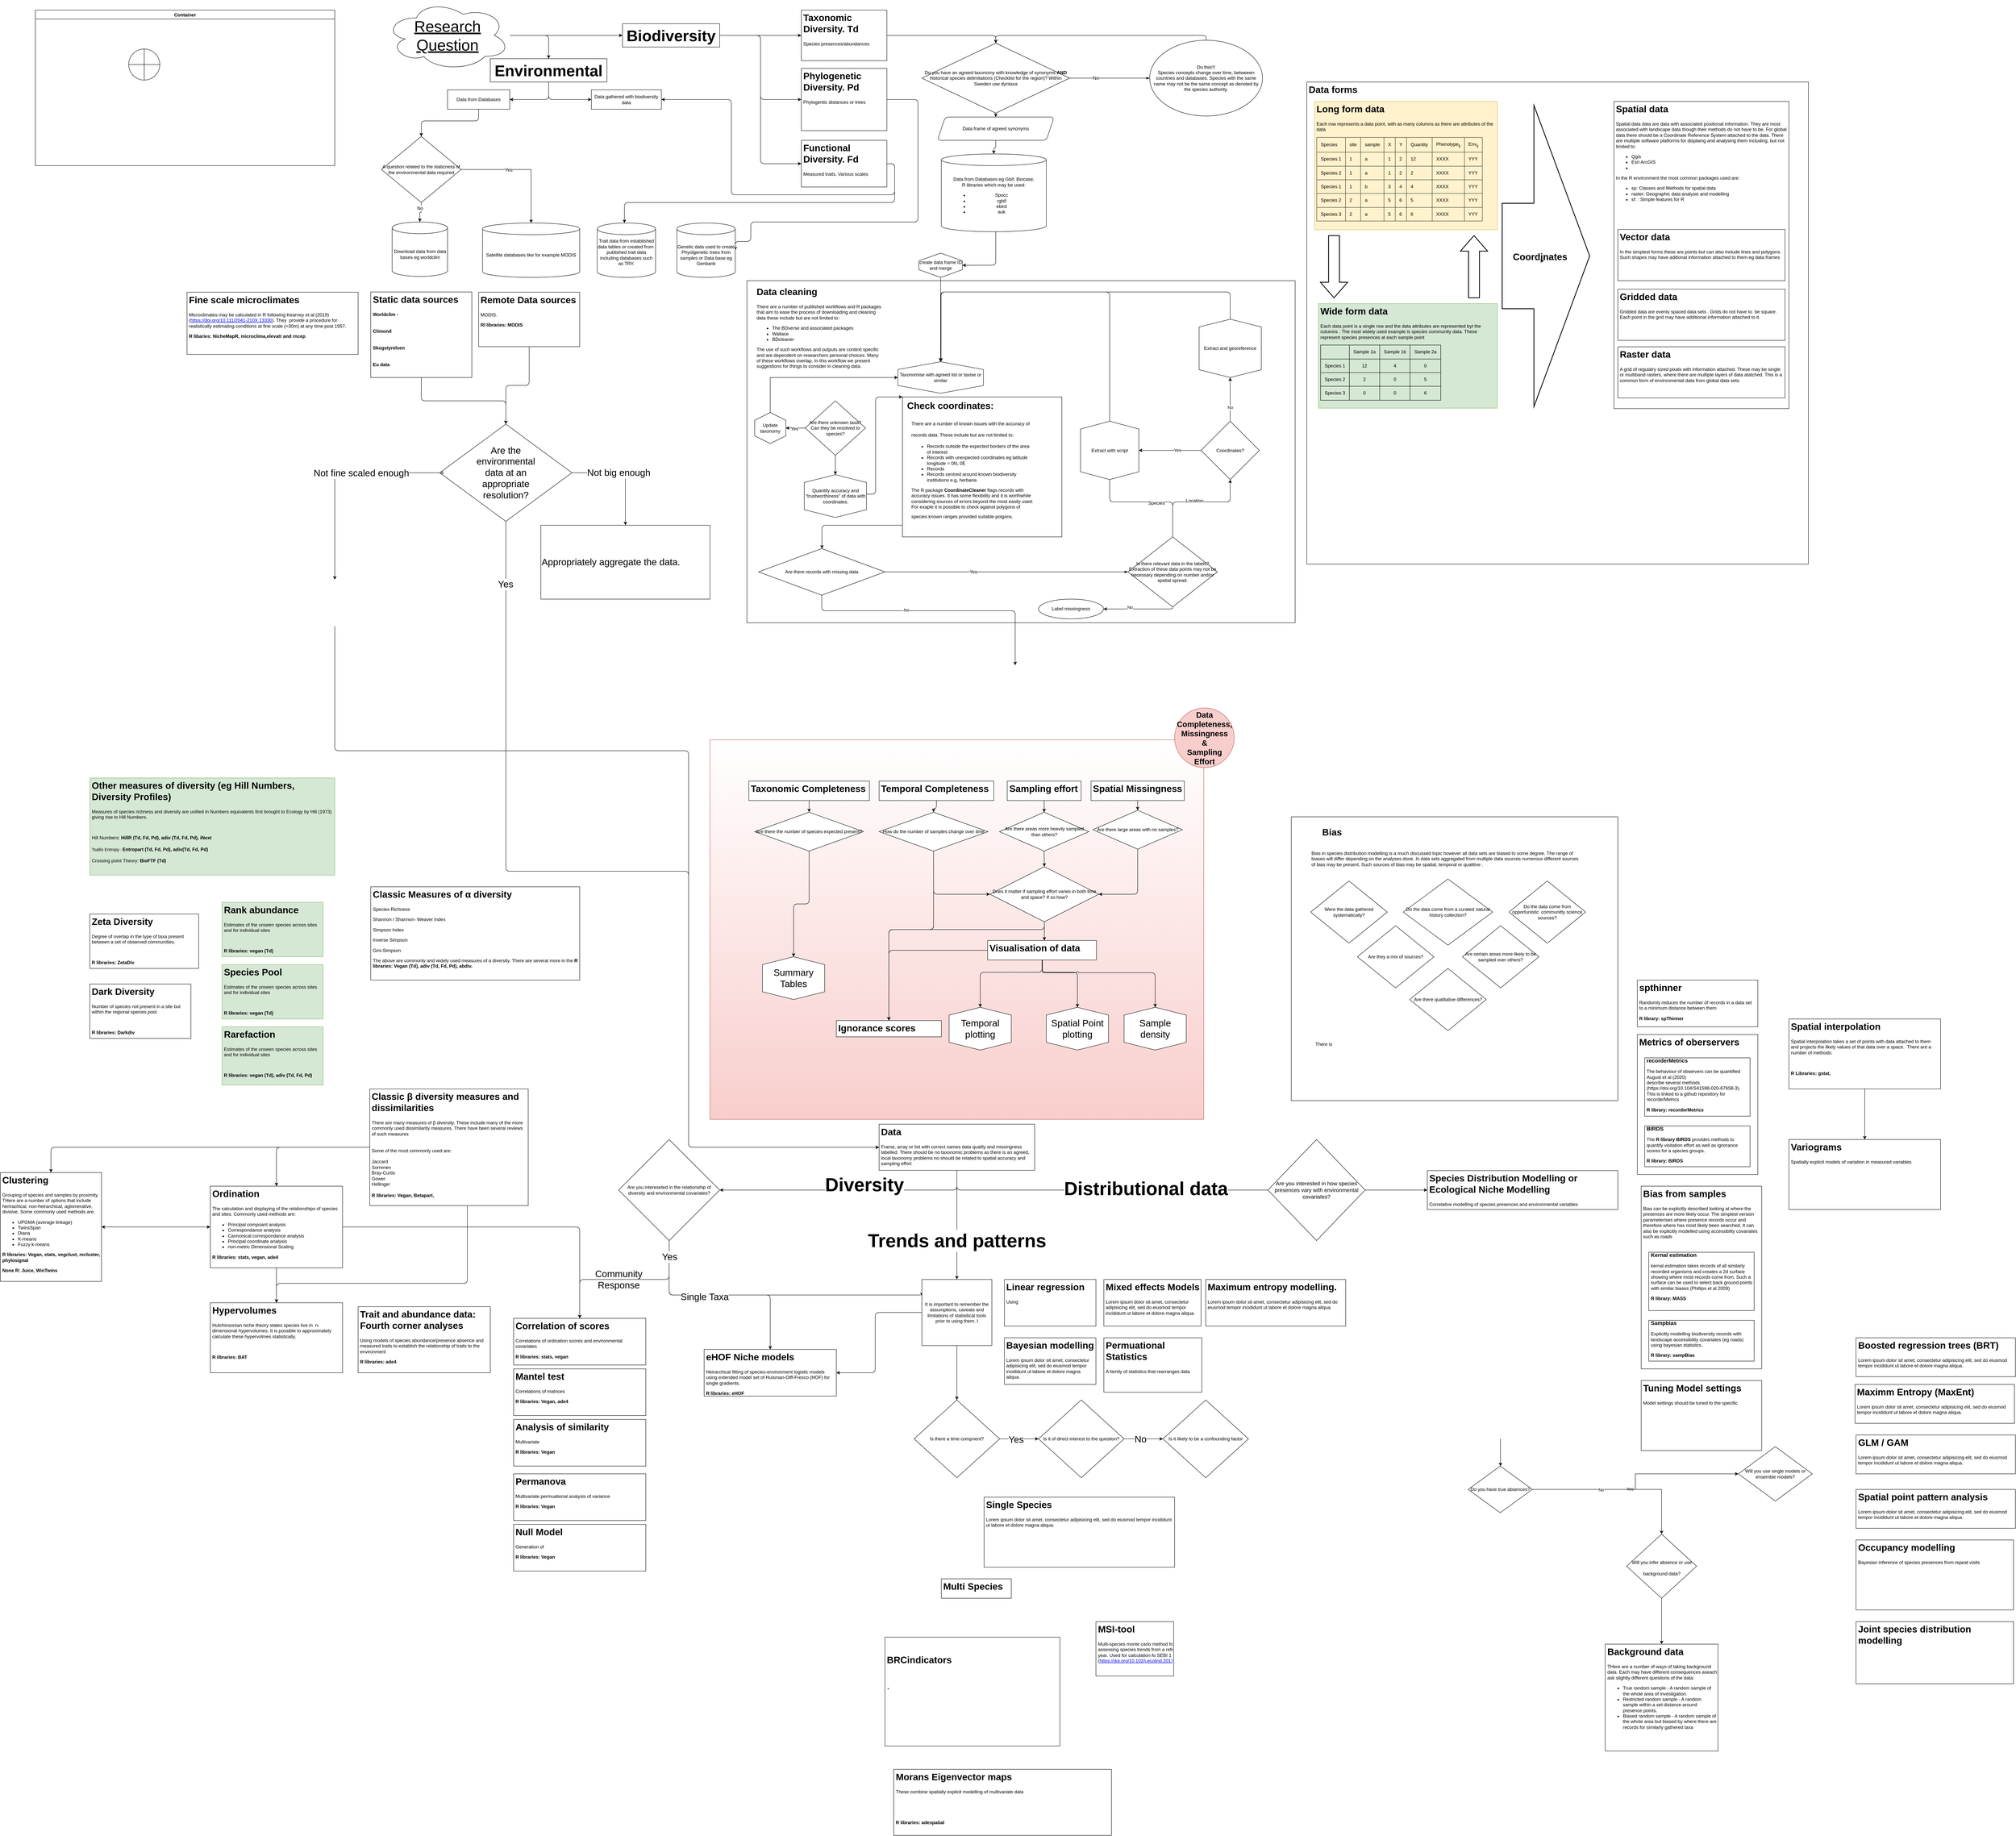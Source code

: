 <mxfile version="13.9.7" type="github">
  <diagram id="C5RBs43oDa-KdzZeNtuy" name="Page-1">
    <mxGraphModel dx="4709" dy="1272" grid="1" gridSize="10" guides="1" tooltips="1" connect="1" arrows="1" fold="0" page="1" pageScale="1" pageWidth="2339" pageHeight="3300" math="0" shadow="0">
      <root>
        <mxCell id="WIyWlLk6GJQsqaUBKTNV-0" />
        <mxCell id="WIyWlLk6GJQsqaUBKTNV-1" parent="WIyWlLk6GJQsqaUBKTNV-0" />
        <mxCell id="tuh5aDSik6XdOIlovmnU-0" style="edgeStyle=orthogonalEdgeStyle;rounded=1;orthogonalLoop=1;jettySize=auto;html=1;entryX=0;entryY=0.25;entryDx=0;entryDy=0;" parent="WIyWlLk6GJQsqaUBKTNV-1" source="K3oOLh2pZVhGYxKfuLFw-51" target="nuO9TFtqxaYfnLADoFkb-13" edge="1">
          <mxGeometry relative="1" as="geometry">
            <Array as="points">
              <mxPoint x="770" y="3330" />
              <mxPoint x="1420" y="3330" />
            </Array>
          </mxGeometry>
        </mxCell>
        <mxCell id="i0vj7bkVoeIxhTv1__Wb-28" value="" style="group;labelBackgroundColor=none;fillColor=#f8cecc;strokeColor=#b85450;gradientColor=#ffffff;gradientDirection=north;" parent="WIyWlLk6GJQsqaUBKTNV-1" vertex="1" connectable="0">
          <mxGeometry x="875" y="1901.84" width="1270" height="976.32" as="geometry" />
        </mxCell>
        <mxCell id="0EG8Ja6DzPZJZKJsx15a-2" value="" style="group;collapsible=1;" parent="WIyWlLk6GJQsqaUBKTNV-1" vertex="1" connectable="0">
          <mxGeometry x="970" y="720.86" width="1410" height="880.0" as="geometry">
            <mxRectangle x="970" y="720.86" width="50" height="40" as="alternateBounds" />
          </mxGeometry>
        </mxCell>
        <mxCell id="aXcIpb9wPaynXJKiq8YG-6" value="" style="rounded=0;whiteSpace=wrap;html=1;" parent="0EG8Ja6DzPZJZKJsx15a-2" vertex="1">
          <mxGeometry width="1410" height="880" as="geometry" />
        </mxCell>
        <mxCell id="aXcIpb9wPaynXJKiq8YG-22" value="&lt;h1&gt;Data cleaning&lt;br&gt;&lt;/h1&gt;&lt;p&gt;There are a number of published workflows and R packages that aim to ease the process of downloading and cleaning data these include but are not limited to: &lt;br&gt;&lt;/p&gt;&lt;ul&gt;&lt;li&gt;The BDverse and associated packages&lt;br&gt;&lt;/li&gt;&lt;li&gt;Wallace&lt;/li&gt;&lt;li&gt;BDcleaner&lt;/li&gt;&lt;/ul&gt;&lt;div&gt;The use of such workflows and outputs are context specific and are dependent on researchers personal choices. Many of these workflows overlap. In this workflow we present suggestions for things to consider in cleaning data.&lt;br&gt;&lt;/div&gt;&lt;div&gt;&lt;br&gt;&lt;/div&gt;&lt;br&gt;&lt;p&gt;&lt;br&gt;&lt;/p&gt;" style="text;html=1;strokeColor=none;fillColor=none;spacing=5;spacingTop=-20;whiteSpace=wrap;overflow=hidden;rounded=0;" parent="0EG8Ja6DzPZJZKJsx15a-2" vertex="1">
          <mxGeometry x="20" y="9.14" width="332" height="230" as="geometry" />
        </mxCell>
        <mxCell id="K3oOLh2pZVhGYxKfuLFw-12" value="&lt;h1&gt;Data forms&lt;br&gt;&lt;/h1&gt;&lt;p&gt;&lt;br&gt;&lt;/p&gt;" style="text;html=1;spacing=5;spacingTop=-20;whiteSpace=wrap;overflow=hidden;rounded=0;fillColor=#ffffff;strokeColor=#000000;" parent="WIyWlLk6GJQsqaUBKTNV-1" vertex="1">
          <mxGeometry x="2410" y="210" width="1290" height="1240" as="geometry" />
        </mxCell>
        <mxCell id="w-YvjRMWvmcFSU0H_ef8-57" value="" style="group" parent="WIyWlLk6GJQsqaUBKTNV-1" vertex="1" connectable="0">
          <mxGeometry x="1370" y="1020" width="410" height="360" as="geometry" />
        </mxCell>
        <mxCell id="w-YvjRMWvmcFSU0H_ef8-54" value="" style="rounded=0;whiteSpace=wrap;html=1;strokeColor=#000000;fillColor=#ffffff;fontSize=24;" parent="w-YvjRMWvmcFSU0H_ef8-57" vertex="1">
          <mxGeometry width="410.0" height="360" as="geometry" />
        </mxCell>
        <mxCell id="w-YvjRMWvmcFSU0H_ef8-55" value="&lt;b&gt;Check coordinates:&lt;/b&gt;" style="text;html=1;strokeColor=none;fillColor=none;align=left;verticalAlign=middle;whiteSpace=wrap;rounded=0;fontSize=24;" parent="w-YvjRMWvmcFSU0H_ef8-57" vertex="1">
          <mxGeometry x="10.25" y="11.25" width="317.75" height="22.5" as="geometry" />
        </mxCell>
        <mxCell id="w-YvjRMWvmcFSU0H_ef8-56" value="&lt;font style=&quot;font-size: 12px&quot;&gt;There are a number of known issues with the accuracy of records data. These include but are not limited to:&lt;/font&gt;&lt;br&gt;&lt;ul style=&quot;font-size: 12px&quot;&gt;&lt;li&gt;Records outside the expected borders of the area of interest&lt;br&gt;&lt;/li&gt;&lt;li&gt;Records with unexpected coordinates eg latitude longitude = 0N, 0E&lt;/li&gt;&lt;li&gt;Records&lt;br&gt;&lt;/li&gt;&lt;li&gt;Records centred around known biodiversity institutions e.g. herbaria&lt;br&gt;&lt;/li&gt;&lt;/ul&gt;&lt;div style=&quot;font-size: 12px&quot;&gt;The R package &lt;b&gt;CoordinateCleaner &lt;/b&gt;flags records with accuracy issues. It has some flexibility and it is worthwhile considering sources of errors beyond the most easily used. For exaple it is possible to check against polygons of species known ranges provided suitable polgons.&lt;font style=&quot;font-size: 23px&quot;&gt;&lt;br&gt;&lt;/font&gt;&lt;/div&gt;" style="text;html=1;strokeColor=none;fillColor=none;align=left;verticalAlign=middle;whiteSpace=wrap;rounded=0;fontSize=24;" parent="w-YvjRMWvmcFSU0H_ef8-57" vertex="1">
          <mxGeometry x="20.5" y="78.75" width="317.75" height="210.938" as="geometry" />
        </mxCell>
        <mxCell id="i0vj7bkVoeIxhTv1__Wb-99" style="edgeStyle=orthogonalEdgeStyle;rounded=1;orthogonalLoop=1;jettySize=auto;html=1;entryX=0.5;entryY=0;entryDx=0;entryDy=0;fontSize=12;" parent="WIyWlLk6GJQsqaUBKTNV-1" source="iHcdqhV0YViVewFqACI8-0" target="aXcIpb9wPaynXJKiq8YG-51" edge="1">
          <mxGeometry relative="1" as="geometry">
            <Array as="points">
              <mxPoint x="1610" y="681" />
            </Array>
          </mxGeometry>
        </mxCell>
        <mxCell id="iHcdqhV0YViVewFqACI8-0" value="&lt;div&gt;Data from Databases eg Gbif, Biocase,&lt;/div&gt;&lt;div&gt;R libraries which may be used:&lt;/div&gt;&lt;div&gt;&lt;ul&gt;&lt;li&gt;Spocc&lt;/li&gt;&lt;li&gt;rgbif&lt;/li&gt;&lt;li&gt;ebird&lt;/li&gt;&lt;li&gt;auk&lt;br&gt;&lt;/li&gt;&lt;/ul&gt;&lt;/div&gt;" style="shape=cylinder3;whiteSpace=wrap;html=1;boundedLbl=1;backgroundOutline=1;size=15;" parent="WIyWlLk6GJQsqaUBKTNV-1" vertex="1">
          <mxGeometry x="1470" y="395" width="270" height="200" as="geometry" />
        </mxCell>
        <mxCell id="iHcdqhV0YViVewFqACI8-129" style="edgeStyle=orthogonalEdgeStyle;rounded=1;jumpStyle=arc;orthogonalLoop=1;jettySize=auto;html=1;endArrow=blockThin;endFill=1;fontSize=12;" parent="WIyWlLk6GJQsqaUBKTNV-1" source="iHcdqhV0YViVewFqACI8-14" target="iHcdqhV0YViVewFqACI8-20" edge="1">
          <mxGeometry relative="1" as="geometry" />
        </mxCell>
        <mxCell id="iHcdqhV0YViVewFqACI8-157" value="No" style="edgeLabel;html=1;align=center;verticalAlign=middle;resizable=0;points=[];fontSize=12;" parent="iHcdqhV0YViVewFqACI8-129" vertex="1" connectable="0">
          <mxGeometry x="-0.353" relative="1" as="geometry">
            <mxPoint as="offset" />
          </mxGeometry>
        </mxCell>
        <mxCell id="i0vj7bkVoeIxhTv1__Wb-76" style="edgeStyle=orthogonalEdgeStyle;rounded=1;orthogonalLoop=1;jettySize=auto;html=1;fontSize=12;" parent="WIyWlLk6GJQsqaUBKTNV-1" source="iHcdqhV0YViVewFqACI8-14" target="i0vj7bkVoeIxhTv1__Wb-69" edge="1">
          <mxGeometry relative="1" as="geometry" />
        </mxCell>
        <mxCell id="iHcdqhV0YViVewFqACI8-14" value="Do you have an agreed taxonomy with knowledge of synonyms &lt;b&gt;AND&lt;/b&gt; historical species delimitations (Checklist for the region)? Within Sweden use dyntaxa" style="rhombus;whiteSpace=wrap;html=1;" parent="WIyWlLk6GJQsqaUBKTNV-1" vertex="1">
          <mxGeometry x="1420" y="110" width="380" height="180" as="geometry" />
        </mxCell>
        <mxCell id="i0vj7bkVoeIxhTv1__Wb-97" style="edgeStyle=orthogonalEdgeStyle;rounded=1;orthogonalLoop=1;jettySize=auto;html=1;entryX=0.5;entryY=0;entryDx=0;entryDy=0;fontSize=12;" parent="WIyWlLk6GJQsqaUBKTNV-1" source="iHcdqhV0YViVewFqACI8-20" target="iHcdqhV0YViVewFqACI8-14" edge="1">
          <mxGeometry relative="1" as="geometry">
            <Array as="points">
              <mxPoint x="2151" y="90" />
              <mxPoint x="1610" y="90" />
            </Array>
          </mxGeometry>
        </mxCell>
        <mxCell id="iHcdqhV0YViVewFqACI8-20" value="&lt;div&gt;Do this!!!&lt;/div&gt;Species concepts change over time, betweeen countries and databases. Species with the same name may not be the same concept as denoted by the species authority. " style="ellipse;whiteSpace=wrap;html=1;" parent="WIyWlLk6GJQsqaUBKTNV-1" vertex="1">
          <mxGeometry x="2006.0" y="102.5" width="290" height="195" as="geometry" />
        </mxCell>
        <mxCell id="iHcdqhV0YViVewFqACI8-177" style="edgeStyle=orthogonalEdgeStyle;rounded=1;jumpStyle=arc;orthogonalLoop=1;jettySize=auto;html=1;endArrow=blockThin;endFill=1;fontSize=12;" parent="WIyWlLk6GJQsqaUBKTNV-1" source="iHcdqhV0YViVewFqACI8-45" target="iHcdqhV0YViVewFqACI8-173" edge="1">
          <mxGeometry relative="1" as="geometry" />
        </mxCell>
        <mxCell id="iHcdqhV0YViVewFqACI8-178" value="Yes" style="edgeLabel;html=1;align=center;verticalAlign=middle;resizable=0;points=[];fontSize=12;" parent="iHcdqhV0YViVewFqACI8-177" vertex="1" connectable="0">
          <mxGeometry x="-0.273" relative="1" as="geometry">
            <mxPoint as="offset" />
          </mxGeometry>
        </mxCell>
        <mxCell id="aXcIpb9wPaynXJKiq8YG-42" style="edgeStyle=orthogonalEdgeStyle;rounded=1;orthogonalLoop=1;jettySize=auto;html=1;entryX=0.5;entryY=0;entryDx=0;entryDy=0;" parent="WIyWlLk6GJQsqaUBKTNV-1" source="iHcdqhV0YViVewFqACI8-45" edge="1">
          <mxGeometry relative="1" as="geometry">
            <mxPoint x="1660" y="1710" as="targetPoint" />
            <Array as="points">
              <mxPoint x="1163" y="1570" />
              <mxPoint x="1660" y="1570" />
            </Array>
          </mxGeometry>
        </mxCell>
        <mxCell id="aXcIpb9wPaynXJKiq8YG-45" value="No" style="edgeLabel;html=1;align=center;verticalAlign=middle;resizable=0;points=[];" parent="aXcIpb9wPaynXJKiq8YG-42" vertex="1" connectable="0">
          <mxGeometry x="-0.242" y="2" relative="1" as="geometry">
            <mxPoint as="offset" />
          </mxGeometry>
        </mxCell>
        <mxCell id="iHcdqhV0YViVewFqACI8-45" value="Are there records with missing data " style="rhombus;whiteSpace=wrap;html=1;fontSize=12;" parent="WIyWlLk6GJQsqaUBKTNV-1" vertex="1">
          <mxGeometry x="1000" y="1410" width="325" height="120" as="geometry" />
        </mxCell>
        <mxCell id="i0vj7bkVoeIxhTv1__Wb-105" style="edgeStyle=orthogonalEdgeStyle;rounded=1;orthogonalLoop=1;jettySize=auto;html=1;entryX=-0.005;entryY=0.495;entryDx=0;entryDy=0;fontSize=12;entryPerimeter=0;" parent="WIyWlLk6GJQsqaUBKTNV-1" source="iHcdqhV0YViVewFqACI8-139" target="i0vj7bkVoeIxhTv1__Wb-87" edge="1">
          <mxGeometry relative="1" as="geometry">
            <Array as="points">
              <mxPoint x="2213" y="750" />
              <mxPoint x="1469" y="750" />
            </Array>
          </mxGeometry>
        </mxCell>
        <mxCell id="iHcdqhV0YViVewFqACI8-139" value="Extract and georeference" style="shape=hexagon;perimeter=hexagonPerimeter2;whiteSpace=wrap;html=1;fixedSize=1;rotation=0;direction=south;" parent="WIyWlLk6GJQsqaUBKTNV-1" vertex="1">
          <mxGeometry x="2133" y="820" width="160" height="150" as="geometry" />
        </mxCell>
        <mxCell id="i0vj7bkVoeIxhTv1__Wb-104" style="edgeStyle=orthogonalEdgeStyle;rounded=1;orthogonalLoop=1;jettySize=auto;html=1;entryX=0;entryY=0.5;entryDx=0;entryDy=0;fontSize=12;exitX=0;exitY=0.5;exitDx=0;exitDy=0;" parent="WIyWlLk6GJQsqaUBKTNV-1" source="iHcdqhV0YViVewFqACI8-140" target="i0vj7bkVoeIxhTv1__Wb-87" edge="1">
          <mxGeometry relative="1" as="geometry">
            <mxPoint x="1852" y="1050.07" as="sourcePoint" />
            <Array as="points">
              <mxPoint x="1903" y="750" />
              <mxPoint x="1468" y="750" />
            </Array>
          </mxGeometry>
        </mxCell>
        <mxCell id="iHcdqhV0YViVewFqACI8-140" value="Extract with script" style="shape=hexagon;perimeter=hexagonPerimeter2;whiteSpace=wrap;html=1;fixedSize=1;fontSize=12;rotation=0;direction=south;" parent="WIyWlLk6GJQsqaUBKTNV-1" vertex="1">
          <mxGeometry x="1828" y="1082.5" width="150" height="150" as="geometry" />
        </mxCell>
        <mxCell id="aXcIpb9wPaynXJKiq8YG-0" style="edgeStyle=orthogonalEdgeStyle;rounded=1;orthogonalLoop=1;jettySize=auto;html=1;entryX=1;entryY=0.5;entryDx=0;entryDy=0;exitX=0.5;exitY=1;exitDx=0;exitDy=0;" parent="WIyWlLk6GJQsqaUBKTNV-1" source="iHcdqhV0YViVewFqACI8-173" target="iHcdqhV0YViVewFqACI8-179" edge="1">
          <mxGeometry relative="1" as="geometry">
            <mxPoint x="1880" y="1580" as="targetPoint" />
            <Array as="points">
              <mxPoint x="2065" y="1565" />
            </Array>
          </mxGeometry>
        </mxCell>
        <mxCell id="aXcIpb9wPaynXJKiq8YG-48" value="No" style="edgeLabel;html=1;align=center;verticalAlign=middle;resizable=0;points=[];" parent="aXcIpb9wPaynXJKiq8YG-0" vertex="1" connectable="0">
          <mxGeometry x="0.26" y="-5" relative="1" as="geometry">
            <mxPoint as="offset" />
          </mxGeometry>
        </mxCell>
        <mxCell id="w-YvjRMWvmcFSU0H_ef8-48" style="edgeStyle=orthogonalEdgeStyle;rounded=1;orthogonalLoop=1;jettySize=auto;html=1;entryX=1;entryY=0.5;entryDx=0;entryDy=0;startArrow=none;startFill=0;endArrow=none;endFill=0;fontSize=24;" parent="WIyWlLk6GJQsqaUBKTNV-1" source="iHcdqhV0YViVewFqACI8-173" target="iHcdqhV0YViVewFqACI8-140" edge="1">
          <mxGeometry relative="1" as="geometry">
            <Array as="points">
              <mxPoint x="2065" y="1290" />
              <mxPoint x="1903" y="1290" />
            </Array>
          </mxGeometry>
        </mxCell>
        <mxCell id="w-YvjRMWvmcFSU0H_ef8-49" value="&lt;font style=&quot;font-size: 12px&quot;&gt;Species&lt;/font&gt;" style="edgeLabel;html=1;align=center;verticalAlign=middle;resizable=0;points=[];fontSize=24;" parent="w-YvjRMWvmcFSU0H_ef8-48" vertex="1" connectable="0">
          <mxGeometry x="-0.147" y="-1" relative="1" as="geometry">
            <mxPoint as="offset" />
          </mxGeometry>
        </mxCell>
        <mxCell id="iHcdqhV0YViVewFqACI8-173" value="&lt;div&gt;Is there relevant data in the labels?&lt;/div&gt;&lt;div&gt;Extraction of these data points may not be necessary depending on number and/or spatial spread. &lt;br&gt;&lt;/div&gt;" style="rhombus;whiteSpace=wrap;html=1;fontSize=12;" parent="WIyWlLk6GJQsqaUBKTNV-1" vertex="1">
          <mxGeometry x="1950" y="1380" width="230" height="180" as="geometry" />
        </mxCell>
        <mxCell id="aXcIpb9wPaynXJKiq8YG-33" style="edgeStyle=orthogonalEdgeStyle;rounded=1;orthogonalLoop=1;jettySize=auto;html=1;entryX=1;entryY=0.5;entryDx=0;entryDy=0;exitX=0.5;exitY=0;exitDx=0;exitDy=0;" parent="WIyWlLk6GJQsqaUBKTNV-1" source="aXcIpb9wPaynXJKiq8YG-29" target="iHcdqhV0YViVewFqACI8-139" edge="1">
          <mxGeometry relative="1" as="geometry">
            <Array as="points">
              <mxPoint x="2213" y="1010" />
              <mxPoint x="2213" y="1010" />
            </Array>
          </mxGeometry>
        </mxCell>
        <mxCell id="PL2IbDTsPNTnv49MF6vK-0" value="No" style="edgeLabel;html=1;align=center;verticalAlign=middle;resizable=0;points=[];" parent="aXcIpb9wPaynXJKiq8YG-33" vertex="1" connectable="0">
          <mxGeometry x="-0.365" relative="1" as="geometry">
            <mxPoint as="offset" />
          </mxGeometry>
        </mxCell>
        <mxCell id="aXcIpb9wPaynXJKiq8YG-34" style="edgeStyle=orthogonalEdgeStyle;rounded=1;orthogonalLoop=1;jettySize=auto;html=1;entryX=0.5;entryY=0;entryDx=0;entryDy=0;" parent="WIyWlLk6GJQsqaUBKTNV-1" source="aXcIpb9wPaynXJKiq8YG-29" target="iHcdqhV0YViVewFqACI8-140" edge="1">
          <mxGeometry relative="1" as="geometry" />
        </mxCell>
        <mxCell id="aXcIpb9wPaynXJKiq8YG-35" value="Yes" style="edgeLabel;html=1;align=center;verticalAlign=middle;resizable=0;points=[];" parent="aXcIpb9wPaynXJKiq8YG-34" vertex="1" connectable="0">
          <mxGeometry x="-0.238" y="-1" relative="1" as="geometry">
            <mxPoint as="offset" />
          </mxGeometry>
        </mxCell>
        <mxCell id="aXcIpb9wPaynXJKiq8YG-29" value="Coordinates?" style="rhombus;whiteSpace=wrap;html=1;" parent="WIyWlLk6GJQsqaUBKTNV-1" vertex="1">
          <mxGeometry x="2138" y="1082.5" width="150" height="150" as="geometry" />
        </mxCell>
        <mxCell id="aXcIpb9wPaynXJKiq8YG-30" value="" style="endArrow=classic;html=1;edgeStyle=orthogonalEdgeStyle;entryX=0.5;entryY=1;entryDx=0;entryDy=0;exitX=0.5;exitY=0;exitDx=0;exitDy=0;" parent="WIyWlLk6GJQsqaUBKTNV-1" source="iHcdqhV0YViVewFqACI8-173" target="aXcIpb9wPaynXJKiq8YG-29" edge="1">
          <mxGeometry width="50" height="50" relative="1" as="geometry">
            <mxPoint x="2388" y="1652.5" as="sourcePoint" />
            <mxPoint x="2438" y="1602.5" as="targetPoint" />
            <Array as="points">
              <mxPoint x="2065" y="1290" />
              <mxPoint x="2213" y="1290" />
            </Array>
          </mxGeometry>
        </mxCell>
        <mxCell id="aXcIpb9wPaynXJKiq8YG-31" value="&lt;font style=&quot;font-size: 12px&quot;&gt;Location&lt;br&gt;&lt;/font&gt;" style="edgeLabel;html=1;align=center;verticalAlign=middle;resizable=0;points=[];" parent="aXcIpb9wPaynXJKiq8YG-30" vertex="1" connectable="0">
          <mxGeometry x="0.176" y="4" relative="1" as="geometry">
            <mxPoint x="-28" y="1" as="offset" />
          </mxGeometry>
        </mxCell>
        <mxCell id="0EG8Ja6DzPZJZKJsx15a-3" style="edgeStyle=orthogonalEdgeStyle;rounded=0;orthogonalLoop=1;jettySize=auto;html=1;entryX=0.007;entryY=0.5;entryDx=0;entryDy=0;entryPerimeter=0;" parent="WIyWlLk6GJQsqaUBKTNV-1" source="aXcIpb9wPaynXJKiq8YG-51" target="i0vj7bkVoeIxhTv1__Wb-87" edge="1">
          <mxGeometry relative="1" as="geometry" />
        </mxCell>
        <mxCell id="aXcIpb9wPaynXJKiq8YG-51" value="create data frame ID and merge" style="shape=hexagon;perimeter=hexagonPerimeter2;whiteSpace=wrap;html=1;fixedSize=1;direction=south;" parent="WIyWlLk6GJQsqaUBKTNV-1" vertex="1">
          <mxGeometry x="1412" y="650.07" width="112.5" height="62.5" as="geometry" />
        </mxCell>
        <mxCell id="kHVZ-IwuB8bhGgUG1t6H-6" style="edgeStyle=orthogonalEdgeStyle;rounded=1;orthogonalLoop=1;jettySize=auto;html=1;entryX=0.5;entryY=0;entryDx=0;entryDy=0;" parent="WIyWlLk6GJQsqaUBKTNV-1" source="i0vj7bkVoeIxhTv1__Wb-21" target="kHVZ-IwuB8bhGgUG1t6H-5" edge="1">
          <mxGeometry relative="1" as="geometry">
            <mxPoint x="470" y="110" as="targetPoint" />
            <Array as="points">
              <mxPoint x="460" y="90" />
            </Array>
          </mxGeometry>
        </mxCell>
        <mxCell id="i0vj7bkVoeIxhTv1__Wb-21" value="&lt;u&gt;Research Question&lt;/u&gt;" style="ellipse;shape=cloud;whiteSpace=wrap;html=1;strokeColor=#000000;fillColor=#ffffff;gradientColor=none;fontSize=40;" parent="WIyWlLk6GJQsqaUBKTNV-1" vertex="1">
          <mxGeometry x="40" width="320" height="180" as="geometry" />
        </mxCell>
        <mxCell id="i0vj7bkVoeIxhTv1__Wb-34" style="edgeStyle=orthogonalEdgeStyle;rounded=1;orthogonalLoop=1;jettySize=auto;html=1;fontSize=40;entryX=0;entryY=0.5;entryDx=0;entryDy=0;" parent="WIyWlLk6GJQsqaUBKTNV-1" source="i0vj7bkVoeIxhTv1__Wb-79" target="K3oOLh2pZVhGYxKfuLFw-26" edge="1">
          <mxGeometry relative="1" as="geometry">
            <mxPoint x="1080" y="90" as="targetPoint" />
          </mxGeometry>
        </mxCell>
        <mxCell id="i0vj7bkVoeIxhTv1__Wb-48" style="edgeStyle=orthogonalEdgeStyle;rounded=0;orthogonalLoop=1;jettySize=auto;html=1;entryX=0.5;entryY=0;entryDx=0;entryDy=0;entryPerimeter=0;fontSize=12;" parent="WIyWlLk6GJQsqaUBKTNV-1" source="i0vj7bkVoeIxhTv1__Wb-45" target="i0vj7bkVoeIxhTv1__Wb-46" edge="1">
          <mxGeometry relative="1" as="geometry" />
        </mxCell>
        <mxCell id="i0vj7bkVoeIxhTv1__Wb-50" value="Yes" style="edgeLabel;html=1;align=center;verticalAlign=middle;resizable=0;points=[];fontSize=12;" parent="i0vj7bkVoeIxhTv1__Wb-48" vertex="1" connectable="0">
          <mxGeometry x="-0.231" y="-1" relative="1" as="geometry">
            <mxPoint as="offset" />
          </mxGeometry>
        </mxCell>
        <mxCell id="i0vj7bkVoeIxhTv1__Wb-54" style="edgeStyle=orthogonalEdgeStyle;rounded=0;orthogonalLoop=1;jettySize=auto;html=1;entryX=0.5;entryY=0;entryDx=0;entryDy=0;entryPerimeter=0;fontSize=12;" parent="WIyWlLk6GJQsqaUBKTNV-1" source="i0vj7bkVoeIxhTv1__Wb-45" target="i0vj7bkVoeIxhTv1__Wb-53" edge="1">
          <mxGeometry relative="1" as="geometry" />
        </mxCell>
        <mxCell id="i0vj7bkVoeIxhTv1__Wb-58" value="No" style="edgeLabel;html=1;align=center;verticalAlign=middle;resizable=0;points=[];fontSize=12;" parent="i0vj7bkVoeIxhTv1__Wb-54" vertex="1" connectable="0">
          <mxGeometry x="-0.46" y="-4" relative="1" as="geometry">
            <mxPoint as="offset" />
          </mxGeometry>
        </mxCell>
        <mxCell id="i0vj7bkVoeIxhTv1__Wb-45" value="A question related to the staticness of the environmental data required" style="rhombus;whiteSpace=wrap;html=1;labelBackgroundColor=none;strokeColor=#000000;fillColor=#ffffff;gradientColor=none;fontSize=12;" parent="WIyWlLk6GJQsqaUBKTNV-1" vertex="1">
          <mxGeometry x="30" y="350" width="205" height="170" as="geometry" />
        </mxCell>
        <mxCell id="i0vj7bkVoeIxhTv1__Wb-46" value="Satellite databases like for example MODIS" style="shape=cylinder3;whiteSpace=wrap;html=1;boundedLbl=1;backgroundOutline=1;size=15;labelBackgroundColor=none;strokeColor=#000000;fillColor=#ffffff;gradientColor=none;fontSize=12;" parent="WIyWlLk6GJQsqaUBKTNV-1" vertex="1">
          <mxGeometry x="290" y="572.57" width="250" height="140" as="geometry" />
        </mxCell>
        <mxCell id="i0vj7bkVoeIxhTv1__Wb-53" value="Download data from data bases eg worldclim" style="shape=cylinder3;whiteSpace=wrap;html=1;boundedLbl=1;backgroundOutline=1;size=15;labelBackgroundColor=none;strokeColor=#000000;fillColor=#ffffff;gradientColor=none;fontSize=12;" parent="WIyWlLk6GJQsqaUBKTNV-1" vertex="1">
          <mxGeometry x="57.5" y="570" width="142.5" height="140" as="geometry" />
        </mxCell>
        <mxCell id="i0vj7bkVoeIxhTv1__Wb-96" style="edgeStyle=orthogonalEdgeStyle;rounded=1;orthogonalLoop=1;jettySize=auto;html=1;fontSize=12;entryX=0.5;entryY=0;entryDx=0;entryDy=0;entryPerimeter=0;" parent="WIyWlLk6GJQsqaUBKTNV-1" source="i0vj7bkVoeIxhTv1__Wb-69" target="iHcdqhV0YViVewFqACI8-0" edge="1">
          <mxGeometry relative="1" as="geometry">
            <mxPoint x="1610.059" y="395.035" as="targetPoint" />
          </mxGeometry>
        </mxCell>
        <mxCell id="i0vj7bkVoeIxhTv1__Wb-69" value="Data frame of agreed synonyms" style="shape=parallelogram;perimeter=parallelogramPerimeter;whiteSpace=wrap;html=1;fixedSize=1;labelBackgroundColor=none;strokeColor=#000000;fillColor=#ffffff;gradientColor=#ffffff;fontSize=12;rounded=1;" parent="WIyWlLk6GJQsqaUBKTNV-1" vertex="1">
          <mxGeometry x="1460" y="300" width="300" height="60" as="geometry" />
        </mxCell>
        <mxCell id="i0vj7bkVoeIxhTv1__Wb-79" value="&lt;h1 style=&quot;font-size: 40px&quot;&gt;&lt;font style=&quot;font-size: 40px&quot;&gt;Biodiversity &lt;br&gt;&lt;/font&gt;&lt;/h1&gt;" style="rounded=0;whiteSpace=wrap;html=1;labelBackgroundColor=none;strokeColor=#000000;fillColor=#ffffff;gradientColor=#ffffff;fontSize=12;" parent="WIyWlLk6GJQsqaUBKTNV-1" vertex="1">
          <mxGeometry x="650" y="60" width="250" height="60" as="geometry" />
        </mxCell>
        <mxCell id="i0vj7bkVoeIxhTv1__Wb-80" style="edgeStyle=orthogonalEdgeStyle;rounded=0;orthogonalLoop=1;jettySize=auto;html=1;entryX=0;entryY=0.5;entryDx=0;entryDy=0;fontSize=40;" parent="WIyWlLk6GJQsqaUBKTNV-1" source="i0vj7bkVoeIxhTv1__Wb-21" target="i0vj7bkVoeIxhTv1__Wb-79" edge="1">
          <mxGeometry relative="1" as="geometry">
            <mxPoint x="600" y="90" as="sourcePoint" />
            <mxPoint x="1790" y="110" as="targetPoint" />
          </mxGeometry>
        </mxCell>
        <mxCell id="i0vj7bkVoeIxhTv1__Wb-87" value="Taxonomise with agreed list or taxise or similar" style="shape=hexagon;perimeter=hexagonPerimeter2;whiteSpace=wrap;html=1;fixedSize=1;rounded=0;labelBackgroundColor=none;strokeColor=#000000;fillColor=#ffffff;gradientColor=#ffffff;fontSize=12;direction=south;" parent="WIyWlLk6GJQsqaUBKTNV-1" vertex="1">
          <mxGeometry x="1358.25" y="929.4" width="220" height="81.21" as="geometry" />
        </mxCell>
        <mxCell id="i0vj7bkVoeIxhTv1__Wb-94" style="edgeStyle=orthogonalEdgeStyle;rounded=1;orthogonalLoop=1;jettySize=auto;html=1;entryX=0.5;entryY=0;entryDx=0;entryDy=0;fontSize=12;" parent="WIyWlLk6GJQsqaUBKTNV-1" source="i0vj7bkVoeIxhTv1__Wb-88" target="i0vj7bkVoeIxhTv1__Wb-92" edge="1">
          <mxGeometry relative="1" as="geometry" />
        </mxCell>
        <mxCell id="i0vj7bkVoeIxhTv1__Wb-95" value="Yes" style="edgeLabel;html=1;align=center;verticalAlign=middle;resizable=0;points=[];fontSize=12;" parent="i0vj7bkVoeIxhTv1__Wb-94" vertex="1" connectable="0">
          <mxGeometry x="0.145" y="2" relative="1" as="geometry">
            <mxPoint as="offset" />
          </mxGeometry>
        </mxCell>
        <mxCell id="i0vj7bkVoeIxhTv1__Wb-109" style="edgeStyle=orthogonalEdgeStyle;rounded=1;orthogonalLoop=1;jettySize=auto;html=1;fontSize=12;exitX=0.5;exitY=1;exitDx=0;exitDy=0;" parent="WIyWlLk6GJQsqaUBKTNV-1" source="i0vj7bkVoeIxhTv1__Wb-88" target="i0vj7bkVoeIxhTv1__Wb-106" edge="1">
          <mxGeometry relative="1" as="geometry" />
        </mxCell>
        <mxCell id="i0vj7bkVoeIxhTv1__Wb-88" value="Are there unknown taxa? Can they be resolved to species?" style="rhombus;whiteSpace=wrap;html=1;rounded=0;labelBackgroundColor=none;strokeColor=#000000;fillColor=#ffffff;gradientColor=#ffffff;fontSize=12;" parent="WIyWlLk6GJQsqaUBKTNV-1" vertex="1">
          <mxGeometry x="1120" y="1030" width="155" height="140" as="geometry" />
        </mxCell>
        <mxCell id="0EG8Ja6DzPZJZKJsx15a-1" style="edgeStyle=orthogonalEdgeStyle;rounded=0;orthogonalLoop=1;jettySize=auto;html=1;entryX=0.5;entryY=1;entryDx=0;entryDy=0;" parent="WIyWlLk6GJQsqaUBKTNV-1" source="i0vj7bkVoeIxhTv1__Wb-92" target="i0vj7bkVoeIxhTv1__Wb-87" edge="1">
          <mxGeometry relative="1" as="geometry">
            <Array as="points">
              <mxPoint x="1030" y="970" />
            </Array>
          </mxGeometry>
        </mxCell>
        <mxCell id="i0vj7bkVoeIxhTv1__Wb-92" value="Update taxonomy" style="shape=hexagon;perimeter=hexagonPerimeter2;whiteSpace=wrap;html=1;fixedSize=1;rounded=0;labelBackgroundColor=none;strokeColor=#000000;fillColor=#ffffff;gradientColor=#ffffff;fontSize=12;direction=south;" parent="WIyWlLk6GJQsqaUBKTNV-1" vertex="1">
          <mxGeometry x="990" y="1060" width="80" height="80" as="geometry" />
        </mxCell>
        <mxCell id="w-YvjRMWvmcFSU0H_ef8-53" style="edgeStyle=orthogonalEdgeStyle;rounded=1;orthogonalLoop=1;jettySize=auto;html=1;startArrow=none;startFill=0;endArrow=classic;endFill=1;fontSize=24;entryX=0;entryY=0;entryDx=0;entryDy=0;" parent="WIyWlLk6GJQsqaUBKTNV-1" source="i0vj7bkVoeIxhTv1__Wb-106" target="w-YvjRMWvmcFSU0H_ef8-54" edge="1">
          <mxGeometry relative="1" as="geometry">
            <mxPoint x="1360" y="1040" as="targetPoint" />
            <Array as="points">
              <mxPoint x="1197" y="1270" />
              <mxPoint x="1301" y="1270" />
              <mxPoint x="1301" y="1020" />
            </Array>
          </mxGeometry>
        </mxCell>
        <mxCell id="i0vj7bkVoeIxhTv1__Wb-106" value="&lt;div&gt;Quantify accuracy and &quot;trustworthiness&quot; of data with coordinates.&lt;/div&gt;" style="shape=hexagon;perimeter=hexagonPerimeter2;whiteSpace=wrap;html=1;fixedSize=1;rounded=0;labelBackgroundColor=none;strokeColor=#000000;fillColor=#ffffff;gradientColor=#ffffff;fontSize=12;direction=south;" parent="WIyWlLk6GJQsqaUBKTNV-1" vertex="1">
          <mxGeometry x="1117.5" y="1220" width="160" height="110" as="geometry" />
        </mxCell>
        <mxCell id="w-YvjRMWvmcFSU0H_ef8-7" value="" style="endArrow=classic;html=1;edgeStyle=orthogonalEdgeStyle;entryX=0.5;entryY=0;entryDx=0;entryDy=0;exitX=0.5;exitY=1;exitDx=0;exitDy=0;" parent="WIyWlLk6GJQsqaUBKTNV-1" source="w-YvjRMWvmcFSU0H_ef8-9" target="i0vj7bkVoeIxhTv1__Wb-45" edge="1">
          <mxGeometry width="50" height="50" relative="1" as="geometry">
            <mxPoint x="360" y="90" as="sourcePoint" />
            <mxPoint x="640" y="290" as="targetPoint" />
            <Array as="points">
              <mxPoint x="280" y="310" />
              <mxPoint x="133" y="310" />
            </Array>
          </mxGeometry>
        </mxCell>
        <mxCell id="w-YvjRMWvmcFSU0H_ef8-9" value="Data from Databases" style="text;html=1;align=center;verticalAlign=middle;whiteSpace=wrap;rounded=0;fontSize=12;fillColor=#ffffff;strokeColor=#000000;" parent="WIyWlLk6GJQsqaUBKTNV-1" vertex="1">
          <mxGeometry x="200" y="230" width="160" height="50" as="geometry" />
        </mxCell>
        <mxCell id="w-YvjRMWvmcFSU0H_ef8-13" value="Data gathered with biodiversity data" style="text;html=1;align=center;verticalAlign=middle;whiteSpace=wrap;rounded=0;fontSize=12;fillColor=#ffffff;strokeColor=#000000;" parent="WIyWlLk6GJQsqaUBKTNV-1" vertex="1">
          <mxGeometry x="570" y="230" width="180" height="50" as="geometry" />
        </mxCell>
        <mxCell id="kHVZ-IwuB8bhGgUG1t6H-18" style="edgeStyle=orthogonalEdgeStyle;rounded=1;orthogonalLoop=1;jettySize=auto;html=1;entryX=0.5;entryY=0;entryDx=0;entryDy=0;" parent="WIyWlLk6GJQsqaUBKTNV-1" source="w-YvjRMWvmcFSU0H_ef8-22" target="kHVZ-IwuB8bhGgUG1t6H-15" edge="1">
          <mxGeometry relative="1" as="geometry" />
        </mxCell>
        <mxCell id="kHVZ-IwuB8bhGgUG1t6H-19" style="edgeStyle=orthogonalEdgeStyle;rounded=1;orthogonalLoop=1;jettySize=auto;html=1;" parent="WIyWlLk6GJQsqaUBKTNV-1" source="w-YvjRMWvmcFSU0H_ef8-22" target="K3oOLh2pZVhGYxKfuLFw-56" edge="1">
          <mxGeometry relative="1" as="geometry" />
        </mxCell>
        <mxCell id="w-YvjRMWvmcFSU0H_ef8-22" value="&lt;h1&gt;Ordination&lt;br&gt;&lt;/h1&gt;&lt;p&gt;The calculation and displaying of the relationships of species and sites. Commonly used methods are:&lt;/p&gt;&lt;ul&gt;&lt;li&gt;Principal compoant analysis&lt;/li&gt;&lt;li&gt;Correspondance analysis&lt;/li&gt;&lt;li&gt;Cannonical correspondance analysis&lt;/li&gt;&lt;li&gt;Principal coordinate analysis&lt;/li&gt;&lt;li&gt;non-metric Dimensional Scaling&lt;/li&gt;&lt;/ul&gt;&lt;div&gt;&lt;b&gt;R libraries: stats, vegan, &lt;/b&gt;&lt;b&gt;ade4&lt;/b&gt;&lt;/div&gt;&lt;div&gt;&lt;b&gt;&lt;br&gt;&lt;/b&gt;&lt;/div&gt;" style="text;html=1;spacing=5;spacingTop=-20;whiteSpace=wrap;overflow=hidden;rounded=0;fillColor=#ffffff;strokeColor=#000000;" parent="WIyWlLk6GJQsqaUBKTNV-1" vertex="1">
          <mxGeometry x="-410" y="3050" width="340" height="210" as="geometry" />
        </mxCell>
        <mxCell id="kHVZ-IwuB8bhGgUG1t6H-20" style="edgeStyle=orthogonalEdgeStyle;rounded=1;orthogonalLoop=1;jettySize=auto;html=1;" parent="WIyWlLk6GJQsqaUBKTNV-1" source="w-YvjRMWvmcFSU0H_ef8-30" target="K3oOLh2pZVhGYxKfuLFw-56" edge="1">
          <mxGeometry relative="1" as="geometry">
            <Array as="points">
              <mxPoint x="251" y="3300" />
              <mxPoint x="-240" y="3300" />
            </Array>
          </mxGeometry>
        </mxCell>
        <mxCell id="kHVZ-IwuB8bhGgUG1t6H-28" style="edgeStyle=orthogonalEdgeStyle;rounded=1;orthogonalLoop=1;jettySize=auto;html=1;entryX=0.5;entryY=0;entryDx=0;entryDy=0;fontSize=24;" parent="WIyWlLk6GJQsqaUBKTNV-1" source="w-YvjRMWvmcFSU0H_ef8-30" target="w-YvjRMWvmcFSU0H_ef8-22" edge="1">
          <mxGeometry relative="1" as="geometry" />
        </mxCell>
        <mxCell id="tuh5aDSik6XdOIlovmnU-1" style="edgeStyle=orthogonalEdgeStyle;rounded=1;orthogonalLoop=1;jettySize=auto;html=1;entryX=0.5;entryY=0;entryDx=0;entryDy=0;" parent="WIyWlLk6GJQsqaUBKTNV-1" source="w-YvjRMWvmcFSU0H_ef8-30" target="kHVZ-IwuB8bhGgUG1t6H-33" edge="1">
          <mxGeometry relative="1" as="geometry" />
        </mxCell>
        <mxCell id="w-YvjRMWvmcFSU0H_ef8-30" value="&lt;h1&gt;Classic &lt;span&gt;β &lt;/span&gt;diversity measures and dissimilarities&lt;br&gt;&lt;/h1&gt;&lt;div&gt;There are many measures of &lt;span&gt;β diversity. These include many of the more commonly used dissimilarity measures. There have been several reviews of such measures&lt;/span&gt;&lt;/div&gt;&lt;div&gt;&lt;span&gt;&lt;br&gt;&lt;/span&gt;&lt;/div&gt;&lt;div&gt;&lt;span&gt;&lt;br&gt;&lt;/span&gt;&lt;/div&gt;&lt;div&gt;&lt;span&gt;Some of the most commonly used are:&lt;/span&gt;&lt;/div&gt;&lt;div&gt;&lt;span&gt;&lt;br&gt;&lt;/span&gt;&lt;/div&gt;&lt;div&gt;&lt;span&gt;Jaccard&lt;/span&gt;&lt;/div&gt;&lt;div&gt;&lt;span&gt;Sorrenen&lt;/span&gt;&lt;/div&gt;&lt;div&gt;&lt;span&gt;Bray-Curtis&lt;/span&gt;&lt;/div&gt;&lt;div&gt;&lt;span&gt;Gower&lt;/span&gt;&lt;/div&gt;&lt;div&gt;&lt;span&gt;Hellinger&lt;/span&gt;&lt;/div&gt;&lt;div&gt;&lt;br&gt;&lt;/div&gt;&lt;div&gt;&lt;b&gt;R libraries: Vegan, Betapart, &lt;/b&gt;&lt;br&gt;&lt;span&gt;&lt;/span&gt;&lt;/div&gt;&lt;div&gt;&lt;span&gt;&lt;/span&gt;&lt;/div&gt;" style="text;html=1;spacing=5;spacingTop=-20;whiteSpace=wrap;overflow=hidden;rounded=0;fillColor=#ffffff;strokeColor=#000000;" parent="WIyWlLk6GJQsqaUBKTNV-1" vertex="1">
          <mxGeometry y="2800" width="407.5" height="300" as="geometry" />
        </mxCell>
        <mxCell id="K3oOLh2pZVhGYxKfuLFw-0" value="" style="edgeStyle=orthogonalEdgeStyle;rounded=0;orthogonalLoop=1;jettySize=auto;html=1;" parent="WIyWlLk6GJQsqaUBKTNV-1" target="xw4S7eZGQW3ErX5LzovB-47" edge="1">
          <mxGeometry relative="1" as="geometry">
            <Array as="points">
              <mxPoint x="2910" y="3790" />
            </Array>
            <mxPoint x="2908" y="3700" as="sourcePoint" />
          </mxGeometry>
        </mxCell>
        <mxCell id="w-YvjRMWvmcFSU0H_ef8-31" value="&lt;h1&gt;Species Distribution Modelling or Ecological Niche Modelling&lt;br&gt;&lt;/h1&gt;Correlative modelling of species presences and environmental variables" style="text;html=1;spacing=5;spacingTop=-20;whiteSpace=wrap;overflow=hidden;rounded=0;fillColor=#ffffff;strokeColor=#000000;" parent="WIyWlLk6GJQsqaUBKTNV-1" vertex="1">
          <mxGeometry x="2720" y="3010" width="490" height="100" as="geometry" />
        </mxCell>
        <mxCell id="kHVZ-IwuB8bhGgUG1t6H-30" style="edgeStyle=orthogonalEdgeStyle;rounded=1;orthogonalLoop=1;jettySize=auto;html=1;entryX=1;entryY=0.5;entryDx=0;entryDy=0;fontSize=24;exitX=0;exitY=0.5;exitDx=0;exitDy=0;" parent="WIyWlLk6GJQsqaUBKTNV-1" source="nuO9TFtqxaYfnLADoFkb-13" target="K3oOLh2pZVhGYxKfuLFw-57" edge="1">
          <mxGeometry relative="1" as="geometry">
            <mxPoint x="1262" y="3380" as="sourcePoint" />
            <Array as="points">
              <mxPoint x="1300" y="3375" />
              <mxPoint x="1300" y="3530" />
            </Array>
          </mxGeometry>
        </mxCell>
        <mxCell id="w-YvjRMWvmcFSU0H_ef8-34" value="&lt;h1&gt;Single Species&lt;br&gt;&lt;/h1&gt;&lt;p&gt;Lorem ipsum dolor sit amet, consectetur adipisicing elit, sed do eiusmod tempor incididunt ut labore et dolore magna aliqua.&lt;/p&gt;" style="text;html=1;spacing=5;spacingTop=-20;whiteSpace=wrap;overflow=hidden;rounded=0;fillColor=#ffffff;strokeColor=#000000;" parent="WIyWlLk6GJQsqaUBKTNV-1" vertex="1">
          <mxGeometry x="1580" y="3850" width="490" height="180" as="geometry" />
        </mxCell>
        <mxCell id="w-YvjRMWvmcFSU0H_ef8-35" value="&lt;h1&gt;Multi Species&lt;br&gt;&lt;/h1&gt;&lt;p&gt;&lt;br&gt;&lt;/p&gt;" style="text;html=1;spacing=5;spacingTop=-20;whiteSpace=wrap;overflow=hidden;rounded=0;fillColor=#ffffff;strokeColor=#000000;" parent="WIyWlLk6GJQsqaUBKTNV-1" vertex="1">
          <mxGeometry x="1470" y="4060" width="180" height="50" as="geometry" />
        </mxCell>
        <mxCell id="w-YvjRMWvmcFSU0H_ef8-36" value="&lt;h1&gt;Other measures of diversity (eg Hill Numbers, Diversity Profiles)&lt;br&gt;&lt;/h1&gt;&lt;p&gt;Measures of species richness and diversity are unified in Numbers equivalents first brought to Ecology by Hill (1973) giving rise to Hill Numbers. &lt;br&gt;&lt;/p&gt;&lt;p&gt;&lt;font style=&quot;font-size: 12px&quot;&gt;&lt;br&gt;&lt;/font&gt;&lt;/p&gt;&lt;p&gt;&lt;font style=&quot;font-size: 12px&quot;&gt;Hill Numbers: &lt;b&gt;HillR (&lt;/b&gt;&lt;b&gt;&lt;b&gt;Td, Fd, Pd)&lt;/b&gt;, adiv &lt;/b&gt;&lt;/font&gt;&lt;font style=&quot;font-size: 12px&quot;&gt;&lt;b&gt;&lt;font style=&quot;font-size: 12px&quot;&gt;&lt;b&gt;(&lt;/b&gt;&lt;b&gt;&lt;b&gt;Td, Fd, Pd), iNext&lt;br&gt;&lt;/b&gt;&lt;/b&gt;&lt;/font&gt;&lt;/b&gt;&lt;/font&gt;&lt;/p&gt;&lt;p&gt;&lt;font style=&quot;font-size: 11px&quot;&gt;&lt;sub&gt;&lt;font style=&quot;font-size: 11px&quot;&gt;Tsallis Entropy &lt;/font&gt;: &lt;b style=&quot;font-size: 12px&quot;&gt;Entropart (Td, Fd, Pd), adiv&lt;/b&gt;&lt;/sub&gt;&lt;/font&gt;&lt;font style=&quot;font-size: 11px&quot;&gt;&lt;sub&gt;&lt;b style=&quot;font-size: 12px&quot;&gt;&lt;font style=&quot;font-size: 12px&quot;&gt;&lt;b&gt;(&lt;/b&gt;&lt;b&gt;&lt;b&gt;Td, Fd, Pd)&lt;/b&gt;&lt;/b&gt;&lt;/font&gt;&lt;/b&gt;&lt;/sub&gt;&lt;/font&gt;&lt;/p&gt;&lt;p&gt;&lt;sub&gt;&lt;font style=&quot;font-size: 12px&quot;&gt;Crossing point Theory: &lt;/font&gt;&lt;b style=&quot;font-size: 12px&quot;&gt;&lt;font style=&quot;font-size: 12px&quot;&gt;BioFTF (Td)&lt;/font&gt;&lt;br&gt;&lt;/b&gt;&lt;/sub&gt;&lt;/p&gt;&lt;p&gt;&lt;br&gt;&lt;/p&gt;&lt;p&gt;&lt;br&gt;&lt;/p&gt;&lt;p&gt;&lt;br&gt;&lt;/p&gt;&lt;p&gt;&lt;br&gt;&lt;/p&gt;&lt;p&gt;&lt;br&gt;&lt;/p&gt;" style="text;html=1;spacing=5;spacingTop=-20;whiteSpace=wrap;overflow=hidden;rounded=0;fillColor=#d5e8d4;strokeColor=#82b366;" parent="WIyWlLk6GJQsqaUBKTNV-1" vertex="1">
          <mxGeometry x="-720" y="2000" width="630" height="250" as="geometry" />
        </mxCell>
        <mxCell id="iHcdqhV0YViVewFqACI8-179" value="Label missingness" style="ellipse;whiteSpace=wrap;html=1;fontSize=12;" parent="WIyWlLk6GJQsqaUBKTNV-1" vertex="1">
          <mxGeometry x="1720.002" y="1540.003" width="167.171" height="50.854" as="geometry" />
        </mxCell>
        <mxCell id="w-YvjRMWvmcFSU0H_ef8-60" style="edgeStyle=orthogonalEdgeStyle;rounded=1;orthogonalLoop=1;jettySize=auto;html=1;startArrow=none;startFill=0;endArrow=classic;endFill=1;fontSize=24;" parent="WIyWlLk6GJQsqaUBKTNV-1" source="w-YvjRMWvmcFSU0H_ef8-54" target="iHcdqhV0YViVewFqACI8-45" edge="1">
          <mxGeometry relative="1" as="geometry">
            <Array as="points">
              <mxPoint x="1163" y="1350" />
            </Array>
          </mxGeometry>
        </mxCell>
        <mxCell id="xw4S7eZGQW3ErX5LzovB-0" value="&lt;h1&gt;MSI-tool&lt;/h1&gt;&lt;p&gt;Multi-species monte carlo method for assessing species trends from a reference year. Used for calculation fo SEBI 1 (&lt;a class=&quot;doi&quot; href=&quot;https://doi.org/10.102/j.ecolind.2017.05.033&quot; target=&quot;_blank&quot; title=&quot;Persistent link using digital object identifier&quot;&gt;https://doi.org/10.102/j.ecolind.2017.05.033). &lt;br&gt;&lt;/a&gt;&lt;/p&gt;" style="text;html=1;spacing=5;spacingTop=-20;whiteSpace=wrap;overflow=hidden;rounded=0;fillColor=#ffffff;strokeColor=#000000;" parent="WIyWlLk6GJQsqaUBKTNV-1" vertex="1">
          <mxGeometry x="1867.66" y="4170" width="200" height="140" as="geometry" />
        </mxCell>
        <mxCell id="xw4S7eZGQW3ErX5LzovB-23" value="&lt;h1&gt;Dark Diversity&lt;br&gt;&lt;/h1&gt;&lt;p&gt;Number of species not present in a site but within the regional species pool.&lt;/p&gt;&lt;p&gt;&lt;br&gt;&lt;/p&gt;&lt;p&gt;&lt;b&gt;R libraries: Darkdiv&lt;/b&gt;&lt;br&gt;&lt;/p&gt;&lt;p&gt;&lt;br&gt;&lt;/p&gt;&lt;p&gt;&lt;br&gt;&lt;/p&gt;" style="text;html=1;spacing=5;spacingTop=-20;whiteSpace=wrap;overflow=hidden;rounded=0;fillColor=#ffffff;strokeColor=#000000;" parent="WIyWlLk6GJQsqaUBKTNV-1" vertex="1">
          <mxGeometry x="-720" y="2530" width="260" height="140" as="geometry" />
        </mxCell>
        <mxCell id="xw4S7eZGQW3ErX5LzovB-30" value="&lt;h1&gt;Boosted regression trees (BRT)&lt;br&gt;&lt;/h1&gt;&lt;p&gt;Lorem ipsum dolor sit amet, consectetur adipisicing elit, sed do eiusmod tempor incididunt ut labore et dolore magna aliqua.&lt;/p&gt;" style="text;html=1;spacing=5;spacingTop=-20;whiteSpace=wrap;overflow=hidden;rounded=0;fillColor=#ffffff;strokeColor=#000000;" parent="WIyWlLk6GJQsqaUBKTNV-1" vertex="1">
          <mxGeometry x="3822.5" y="3440" width="410" height="100" as="geometry" />
        </mxCell>
        <mxCell id="xw4S7eZGQW3ErX5LzovB-31" value="&lt;h1&gt;Maximm Entropy (MaxEnt)&lt;br&gt;&lt;/h1&gt;&lt;p&gt;Lorem ipsum dolor sit amet, consectetur adipisicing elit, sed do eiusmod tempor incididunt ut labore et dolore magna aliqua.&lt;/p&gt;" style="text;html=1;spacing=5;spacingTop=-20;whiteSpace=wrap;overflow=hidden;rounded=0;fillColor=#ffffff;strokeColor=#000000;" parent="WIyWlLk6GJQsqaUBKTNV-1" vertex="1">
          <mxGeometry x="3820" y="3560" width="410" height="100" as="geometry" />
        </mxCell>
        <mxCell id="xw4S7eZGQW3ErX5LzovB-32" value="&lt;h1&gt;GLM / GAM&lt;br&gt;&lt;/h1&gt;&lt;p&gt;Lorem ipsum dolor sit amet, consectetur adipisicing elit, sed do eiusmod tempor incididunt ut labore et dolore magna aliqua.&lt;/p&gt;" style="text;html=1;spacing=5;spacingTop=-20;whiteSpace=wrap;overflow=hidden;rounded=0;fillColor=#ffffff;strokeColor=#000000;" parent="WIyWlLk6GJQsqaUBKTNV-1" vertex="1">
          <mxGeometry x="3822.5" y="3690" width="410" height="100" as="geometry" />
        </mxCell>
        <mxCell id="xw4S7eZGQW3ErX5LzovB-41" value="" style="endArrow=classic;html=1;fontSize=24;edgeStyle=orthogonalEdgeStyle;entryX=0.5;entryY=0;entryDx=0;entryDy=0;exitX=0.5;exitY=1;exitDx=0;exitDy=0;" parent="WIyWlLk6GJQsqaUBKTNV-1" target="nuO9TFtqxaYfnLADoFkb-13" edge="1" source="hmOcISKYs5yDdYKpSmGY-7">
          <mxGeometry width="50" height="50" relative="1" as="geometry">
            <mxPoint x="1510" y="3020" as="sourcePoint" />
            <mxPoint x="1507" y="3330" as="targetPoint" />
            <Array as="points" />
          </mxGeometry>
        </mxCell>
        <mxCell id="xw4S7eZGQW3ErX5LzovB-45" value="&lt;font style=&quot;font-size: 48px&quot;&gt;&lt;b&gt;Trends and patterns&lt;/b&gt;&lt;/font&gt;" style="edgeLabel;html=1;align=center;verticalAlign=middle;resizable=0;points=[];fontSize=24;" parent="xw4S7eZGQW3ErX5LzovB-41" vertex="1" connectable="0">
          <mxGeometry x="0.285" y="-2" relative="1" as="geometry">
            <mxPoint x="2" as="offset" />
          </mxGeometry>
        </mxCell>
        <mxCell id="xw4S7eZGQW3ErX5LzovB-42" value="" style="endArrow=classic;html=1;fontSize=24;edgeStyle=orthogonalEdgeStyle;exitX=0.5;exitY=1;exitDx=0;exitDy=0;" parent="WIyWlLk6GJQsqaUBKTNV-1" edge="1" source="hmOcISKYs5yDdYKpSmGY-7">
          <mxGeometry width="50" height="50" relative="1" as="geometry">
            <mxPoint x="1510" y="3020" as="sourcePoint" />
            <mxPoint x="2540" y="3060" as="targetPoint" />
            <Array as="points">
              <mxPoint x="1510" y="3060" />
            </Array>
          </mxGeometry>
        </mxCell>
        <mxCell id="xw4S7eZGQW3ErX5LzovB-44" value="&lt;div&gt;&lt;b&gt;&lt;font style=&quot;font-size: 48px&quot;&gt;Distributional data&lt;/font&gt;&lt;/b&gt;&lt;/div&gt;" style="edgeLabel;html=1;align=center;verticalAlign=middle;resizable=0;points=[];fontSize=24;" parent="xw4S7eZGQW3ErX5LzovB-42" vertex="1" connectable="0">
          <mxGeometry x="-0.006" y="4" relative="1" as="geometry">
            <mxPoint x="-1" as="offset" />
          </mxGeometry>
        </mxCell>
        <mxCell id="K3oOLh2pZVhGYxKfuLFw-2" value="" style="edgeStyle=orthogonalEdgeStyle;rounded=0;orthogonalLoop=1;jettySize=auto;html=1;" parent="WIyWlLk6GJQsqaUBKTNV-1" source="xw4S7eZGQW3ErX5LzovB-47" target="K3oOLh2pZVhGYxKfuLFw-1" edge="1">
          <mxGeometry relative="1" as="geometry" />
        </mxCell>
        <mxCell id="l_WFNnPwY0MCgCIW6E0b-45" value="Yes" style="edgeLabel;html=1;align=center;verticalAlign=middle;resizable=0;points=[];" parent="K3oOLh2pZVhGYxKfuLFw-2" vertex="1" connectable="0">
          <mxGeometry x="-0.119" y="1" relative="1" as="geometry">
            <mxPoint as="offset" />
          </mxGeometry>
        </mxCell>
        <mxCell id="K3oOLh2pZVhGYxKfuLFw-3" value="" style="edgeStyle=orthogonalEdgeStyle;rounded=0;orthogonalLoop=1;jettySize=auto;html=1;" parent="WIyWlLk6GJQsqaUBKTNV-1" source="xw4S7eZGQW3ErX5LzovB-47" target="xw4S7eZGQW3ErX5LzovB-50" edge="1">
          <mxGeometry relative="1" as="geometry" />
        </mxCell>
        <mxCell id="l_WFNnPwY0MCgCIW6E0b-46" value="No" style="edgeLabel;html=1;align=center;verticalAlign=middle;resizable=0;points=[];" parent="K3oOLh2pZVhGYxKfuLFw-3" vertex="1" connectable="0">
          <mxGeometry x="-0.208" y="-1" relative="1" as="geometry">
            <mxPoint as="offset" />
          </mxGeometry>
        </mxCell>
        <mxCell id="xw4S7eZGQW3ErX5LzovB-47" value="Do you have true absences?" style="rhombus;whiteSpace=wrap;html=1;" parent="WIyWlLk6GJQsqaUBKTNV-1" vertex="1">
          <mxGeometry x="2825" y="3770" width="165" height="120" as="geometry" />
        </mxCell>
        <mxCell id="K3oOLh2pZVhGYxKfuLFw-4" value="" style="edgeStyle=orthogonalEdgeStyle;rounded=0;orthogonalLoop=1;jettySize=auto;html=1;" parent="WIyWlLk6GJQsqaUBKTNV-1" source="xw4S7eZGQW3ErX5LzovB-50" target="xw4S7eZGQW3ErX5LzovB-55" edge="1">
          <mxGeometry relative="1" as="geometry" />
        </mxCell>
        <mxCell id="xw4S7eZGQW3ErX5LzovB-50" value="&lt;font style=&quot;font-size: 12px&quot;&gt;Will you infer absence or use background data?&lt;br&gt;&lt;/font&gt;" style="rhombus;whiteSpace=wrap;html=1;strokeColor=#000000;fillColor=#ffffff;gradientColor=none;fontSize=24;" parent="WIyWlLk6GJQsqaUBKTNV-1" vertex="1">
          <mxGeometry x="3232.5" y="3945" width="180" height="165" as="geometry" />
        </mxCell>
        <mxCell id="xw4S7eZGQW3ErX5LzovB-55" value="&lt;h1&gt;Background data&lt;br&gt;&lt;/h1&gt;&lt;p&gt;THere are a number of ways of taking background data. Each may have different consequences aseach ask slightly different quesitons of the data:&lt;/p&gt;&lt;ul&gt;&lt;li&gt;True random sample - A random sample of the whole area of investigation.&lt;br&gt;&lt;/li&gt;&lt;li&gt;Restricted random sample - A random sample within a set distance around presence points. &lt;br&gt;&lt;/li&gt;&lt;li&gt;Biased random sample - A random sample of the whole area but biased by where there are records for similarly gathered taxa&lt;br&gt;&lt;/li&gt;&lt;/ul&gt;&lt;p&gt;&lt;br&gt;&lt;/p&gt;" style="text;html=1;spacing=5;spacingTop=-20;whiteSpace=wrap;overflow=hidden;rounded=0;fillColor=#ffffff;strokeColor=#000000;" parent="WIyWlLk6GJQsqaUBKTNV-1" vertex="1">
          <mxGeometry x="3177.5" y="4228" width="290" height="275" as="geometry" />
        </mxCell>
        <mxCell id="K3oOLh2pZVhGYxKfuLFw-1" value="Will you use single models or ensemble models?" style="rhombus;whiteSpace=wrap;html=1;" parent="WIyWlLk6GJQsqaUBKTNV-1" vertex="1">
          <mxGeometry x="3520" y="3720" width="190" height="140" as="geometry" />
        </mxCell>
        <mxCell id="K3oOLh2pZVhGYxKfuLFw-10" value="&lt;h1&gt;Classic Measures of&lt;span&gt; α diversity&lt;br&gt;&lt;/span&gt;&lt;/h1&gt;&lt;p&gt;Species Richness&lt;/p&gt;Shannon / Shannon- Weaver index&lt;p&gt;Simpson Index&lt;br&gt;&lt;/p&gt;&lt;p&gt;Inverse Simpson&lt;/p&gt;&lt;p&gt;Gini-Simpson&lt;/p&gt;&lt;p&gt;The above are commonly and widely used measures of&lt;span&gt;&lt;font size=&quot;1&quot;&gt;&lt;span style=&quot;font-weight: normal ; font-size: 12px&quot;&gt; α diversity. There are several more in the &lt;/span&gt;&lt;/font&gt;&lt;/span&gt;&lt;b&gt;R libraries: Vegan (Td),&lt;font style=&quot;font-size: 12px&quot;&gt; adiv &lt;/font&gt;&lt;font style=&quot;font-size: 12px&quot;&gt;&lt;font style=&quot;font-size: 12px&quot;&gt;(Td, Fd, Pd), abdiv.&lt;br&gt;&lt;/font&gt;&lt;/font&gt;&lt;/b&gt;&lt;/p&gt;" style="text;html=1;spacing=5;spacingTop=-20;whiteSpace=wrap;overflow=hidden;rounded=0;fillColor=#ffffff;strokeColor=#000000;" parent="WIyWlLk6GJQsqaUBKTNV-1" vertex="1">
          <mxGeometry x="2.5" y="2280" width="537.5" height="240" as="geometry" />
        </mxCell>
        <mxCell id="K3oOLh2pZVhGYxKfuLFw-11" value="&lt;h1&gt;Wide form data&lt;br&gt;&lt;/h1&gt;&lt;p&gt;Each data point is a single row and the data attributes are represented byt the columns . The most widely used example is species community data. These represent species presences at each sample point&lt;/p&gt;&lt;p&gt;&lt;/p&gt;&lt;table style=&quot;border: 1px solid rgb(0 , 0 , 0) ; border-collapse: collapse&quot; cellpadding=&quot;10&quot; border=&quot;1&quot;&gt;&lt;tbody&gt;&lt;tr&gt;&lt;td align=&quot;center&quot;&gt;&lt;br&gt;&lt;/td&gt;&lt;td align=&quot;center&quot;&gt;Sample 1a&lt;br&gt;&lt;/td&gt;&lt;td align=&quot;center&quot;&gt;Sample 1b&lt;br&gt;&lt;/td&gt;&lt;td style=&quot;border-collapse: collapse&quot; align=&quot;center&quot;&gt;Sample 2a&lt;br&gt;&lt;/td&gt;&lt;/tr&gt;&lt;tr&gt;&lt;td align=&quot;center&quot;&gt;Species 1&lt;br&gt;&lt;/td&gt;&lt;td align=&quot;center&quot;&gt;12&lt;br&gt;&lt;/td&gt;&lt;td align=&quot;center&quot;&gt;4&lt;br&gt;&lt;/td&gt;&lt;td align=&quot;center&quot;&gt;0&lt;br&gt;&lt;/td&gt;&lt;/tr&gt;&lt;tr&gt;&lt;td align=&quot;center&quot;&gt;Species 2&lt;br&gt;&lt;/td&gt;&lt;td align=&quot;center&quot;&gt;2&lt;br&gt;&lt;/td&gt;&lt;td align=&quot;center&quot;&gt;0&lt;br&gt;&lt;/td&gt;&lt;td align=&quot;center&quot;&gt;5&lt;br&gt;&lt;/td&gt;&lt;/tr&gt;&lt;tr&gt;&lt;td align=&quot;center&quot;&gt;Species 3&lt;br&gt;&lt;/td&gt;&lt;td align=&quot;center&quot;&gt;0&lt;br&gt;&lt;/td&gt;&lt;td align=&quot;center&quot;&gt;0&lt;br&gt;&lt;/td&gt;&lt;td align=&quot;center&quot;&gt;6&lt;br&gt;&lt;/td&gt;&lt;/tr&gt;&lt;/tbody&gt;&lt;/table&gt;&lt;br&gt;&lt;p&gt;&lt;/p&gt;" style="text;html=1;spacing=5;spacingTop=-20;whiteSpace=wrap;overflow=hidden;rounded=0;fillColor=#d5e8d4;strokeColor=#82b366;" parent="WIyWlLk6GJQsqaUBKTNV-1" vertex="1">
          <mxGeometry x="2440" y="780" width="460" height="268.79" as="geometry" />
        </mxCell>
        <mxCell id="K3oOLh2pZVhGYxKfuLFw-13" value="&lt;h1&gt;Long form data&lt;br&gt;&lt;/h1&gt;&lt;p&gt;Each row represents a data point, with as many columns as there are attributes of the data&lt;/p&gt;&lt;table style=&quot;border: 1px solid rgb(51 , 51 , 51) ; border-collapse: collapse&quot; cellpadding=&quot;10&quot; border=&quot;1&quot;&gt;&lt;tbody&gt;&lt;tr&gt;&lt;td&gt;Species&lt;br&gt;&lt;/td&gt;&lt;td&gt;site&lt;br&gt;&lt;/td&gt;&lt;td&gt;sample&lt;br&gt;&lt;/td&gt;&lt;td&gt;X&lt;/td&gt;&lt;td&gt;Y&lt;/td&gt;&lt;td&gt;Quantity&lt;/td&gt;&lt;td&gt;Phenotype&lt;sub&gt;ij&lt;/sub&gt;&lt;br&gt;&lt;/td&gt;&lt;td&gt;Env&lt;sub&gt;ij&lt;/sub&gt;&lt;br&gt;&lt;/td&gt;&lt;/tr&gt;&lt;tr&gt;&lt;td&gt;Species 1&lt;br&gt;&lt;/td&gt;&lt;td&gt;1&lt;br&gt;&lt;/td&gt;&lt;td&gt;a&lt;br&gt;&lt;/td&gt;&lt;td&gt;1&lt;br&gt;&lt;/td&gt;&lt;td&gt;2&lt;br&gt;&lt;/td&gt;&lt;td&gt;12&lt;br&gt;&lt;/td&gt;&lt;td&gt;XXXX&lt;br&gt;&lt;/td&gt;&lt;td&gt;YYY&lt;br&gt;&lt;/td&gt;&lt;/tr&gt;&lt;tr&gt;&lt;td&gt;Species 2&lt;br&gt;&lt;/td&gt;&lt;td&gt;1&lt;br&gt;&lt;/td&gt;&lt;td&gt;a&lt;br&gt;&lt;/td&gt;&lt;td&gt;1&lt;br&gt;&lt;/td&gt;&lt;td&gt;2&lt;br&gt;&lt;/td&gt;&lt;td&gt;2&lt;br&gt;&lt;/td&gt;&lt;td&gt;XXXX&lt;br&gt;&lt;/td&gt;&lt;td&gt;YYY&lt;/td&gt;&lt;/tr&gt;&lt;tr&gt;&lt;td&gt;Species 1&lt;br&gt;&lt;/td&gt;&lt;td&gt;1&lt;br&gt;&lt;/td&gt;&lt;td&gt;b&lt;br&gt;&lt;/td&gt;&lt;td&gt;3&lt;br&gt;&lt;/td&gt;&lt;td&gt;4&lt;br&gt;&lt;/td&gt;&lt;td&gt;4&lt;br&gt;&lt;/td&gt;&lt;td&gt;XXXX&lt;br&gt;&lt;/td&gt;&lt;td&gt;YYY&lt;br&gt;&lt;/td&gt;&lt;/tr&gt;&lt;tr&gt;&lt;td&gt;Species 2&lt;br&gt;&lt;/td&gt;&lt;td&gt;2&lt;br&gt;&lt;/td&gt;&lt;td&gt;a&lt;br&gt;&lt;/td&gt;&lt;td&gt;5&lt;br&gt;&lt;/td&gt;&lt;td&gt;6&lt;br&gt;&lt;/td&gt;&lt;td&gt;5&lt;br&gt;&lt;/td&gt;&lt;td&gt;XXXX&lt;br&gt;&lt;/td&gt;&lt;td&gt;YYY&lt;br&gt;&lt;/td&gt;&lt;/tr&gt;&lt;tr&gt;&lt;td&gt;Species 3&lt;br&gt;&lt;/td&gt;&lt;td&gt;2&lt;br&gt;&lt;/td&gt;&lt;td&gt;a&lt;br&gt;&lt;/td&gt;&lt;td&gt;5&lt;br&gt;&lt;/td&gt;&lt;td&gt;6&lt;br&gt;&lt;/td&gt;&lt;td&gt;6&lt;br&gt;&lt;/td&gt;&lt;td&gt;XXXX&lt;br&gt;&lt;/td&gt;&lt;td&gt;YYY&lt;br&gt;&lt;/td&gt;&lt;/tr&gt;&lt;/tbody&gt;&lt;/table&gt;&lt;br&gt;&lt;p&gt;&lt;/p&gt;" style="text;html=1;spacing=5;spacingTop=-20;whiteSpace=wrap;overflow=hidden;rounded=0;fillColor=#fff2cc;strokeColor=#d6b656;" parent="WIyWlLk6GJQsqaUBKTNV-1" vertex="1">
          <mxGeometry x="2430" y="260" width="470" height="330" as="geometry" />
        </mxCell>
        <mxCell id="K3oOLh2pZVhGYxKfuLFw-14" value="" style="verticalLabelPosition=bottom;verticalAlign=top;html=1;strokeWidth=2;shape=mxgraph.arrows2.arrow;dy=0.6;dx=40;notch=0;fillColor=#ffffff;rotation=90;" parent="WIyWlLk6GJQsqaUBKTNV-1" vertex="1">
          <mxGeometry x="2400" y="650" width="160" height="70" as="geometry" />
        </mxCell>
        <mxCell id="kHVZ-IwuB8bhGgUG1t6H-3" style="edgeStyle=orthogonalEdgeStyle;rounded=1;orthogonalLoop=1;jettySize=auto;html=1;entryX=1;entryY=0.5;entryDx=0;entryDy=0;" parent="WIyWlLk6GJQsqaUBKTNV-1" source="K3oOLh2pZVhGYxKfuLFw-25" target="w-YvjRMWvmcFSU0H_ef8-13" edge="1">
          <mxGeometry relative="1" as="geometry">
            <mxPoint x="1370" y="540" as="targetPoint" />
            <Array as="points">
              <mxPoint x="1350" y="420" />
              <mxPoint x="1350" y="500" />
              <mxPoint x="930" y="500" />
              <mxPoint x="930" y="255" />
            </Array>
          </mxGeometry>
        </mxCell>
        <mxCell id="kHVZ-IwuB8bhGgUG1t6H-11" style="edgeStyle=orthogonalEdgeStyle;rounded=1;orthogonalLoop=1;jettySize=auto;html=1;" parent="WIyWlLk6GJQsqaUBKTNV-1" source="K3oOLh2pZVhGYxKfuLFw-25" target="kHVZ-IwuB8bhGgUG1t6H-10" edge="1">
          <mxGeometry relative="1" as="geometry">
            <Array as="points">
              <mxPoint x="1350" y="420" />
              <mxPoint x="1350" y="520" />
              <mxPoint x="655" y="520" />
            </Array>
          </mxGeometry>
        </mxCell>
        <mxCell id="K3oOLh2pZVhGYxKfuLFw-25" value="&lt;h1&gt;Functional Diversity. Fd&lt;br&gt;&lt;/h1&gt;&lt;p&gt;Measured traits. Various scales &lt;br&gt;&lt;/p&gt;" style="text;html=1;spacing=5;spacingTop=-20;whiteSpace=wrap;overflow=hidden;rounded=0;fontSize=12;fillColor=#ffffff;strokeColor=#000000;" parent="WIyWlLk6GJQsqaUBKTNV-1" vertex="1">
          <mxGeometry x="1110" y="360" width="220" height="120" as="geometry" />
        </mxCell>
        <mxCell id="K3oOLh2pZVhGYxKfuLFw-26" value="&lt;h1&gt;Taxonomic&amp;nbsp; Diversity. Td&lt;br&gt;&lt;/h1&gt;&lt;p&gt;Species presences/abundances&lt;/p&gt;" style="text;html=1;spacing=5;spacingTop=-20;whiteSpace=wrap;overflow=hidden;rounded=0;fontSize=12;fillColor=#ffffff;strokeColor=#000000;" parent="WIyWlLk6GJQsqaUBKTNV-1" vertex="1">
          <mxGeometry x="1110" y="25" width="220" height="130" as="geometry" />
        </mxCell>
        <mxCell id="K3oOLh2pZVhGYxKfuLFw-27" value="" style="endArrow=classic;html=1;exitX=1;exitY=0.5;exitDx=0;exitDy=0;entryX=0;entryY=0.5;entryDx=0;entryDy=0;edgeStyle=orthogonalEdgeStyle;" parent="WIyWlLk6GJQsqaUBKTNV-1" source="i0vj7bkVoeIxhTv1__Wb-79" target="K3oOLh2pZVhGYxKfuLFw-25" edge="1">
          <mxGeometry width="50" height="50" relative="1" as="geometry">
            <mxPoint x="1120" y="470" as="sourcePoint" />
            <mxPoint x="1170" y="420" as="targetPoint" />
          </mxGeometry>
        </mxCell>
        <mxCell id="K3oOLh2pZVhGYxKfuLFw-28" value="" style="endArrow=classic;html=1;exitX=1;exitY=0.5;exitDx=0;exitDy=0;entryX=0;entryY=0.5;entryDx=0;entryDy=0;edgeStyle=orthogonalEdgeStyle;" parent="WIyWlLk6GJQsqaUBKTNV-1" source="i0vj7bkVoeIxhTv1__Wb-79" target="w-YvjRMWvmcFSU0H_ef8-19" edge="1">
          <mxGeometry width="50" height="50" relative="1" as="geometry">
            <mxPoint x="1120" y="470" as="sourcePoint" />
            <mxPoint x="1170" y="420" as="targetPoint" />
          </mxGeometry>
        </mxCell>
        <mxCell id="K3oOLh2pZVhGYxKfuLFw-29" value="" style="endArrow=classic;html=1;exitX=1;exitY=0.5;exitDx=0;exitDy=0;entryX=0.5;entryY=0;entryDx=0;entryDy=0;edgeStyle=orthogonalEdgeStyle;" parent="WIyWlLk6GJQsqaUBKTNV-1" source="K3oOLh2pZVhGYxKfuLFw-26" target="iHcdqhV0YViVewFqACI8-14" edge="1">
          <mxGeometry width="50" height="50" relative="1" as="geometry">
            <mxPoint x="1120" y="470" as="sourcePoint" />
            <mxPoint x="1170" y="420" as="targetPoint" />
          </mxGeometry>
        </mxCell>
        <mxCell id="K3oOLh2pZVhGYxKfuLFw-31" value="" style="endArrow=classic;html=1;exitX=1;exitY=0.5;exitDx=0;exitDy=0;edgeStyle=orthogonalEdgeStyle;entryX=1;entryY=0.5;entryDx=0;entryDy=0;entryPerimeter=0;" parent="WIyWlLk6GJQsqaUBKTNV-1" source="w-YvjRMWvmcFSU0H_ef8-19" target="kHVZ-IwuB8bhGgUG1t6H-1" edge="1">
          <mxGeometry width="50" height="50" relative="1" as="geometry">
            <mxPoint x="1120" y="470" as="sourcePoint" />
            <mxPoint x="990.909" y="520" as="targetPoint" />
            <Array as="points">
              <mxPoint x="1410" y="255" />
              <mxPoint x="1410" y="570" />
              <mxPoint x="980" y="570" />
              <mxPoint x="980" y="620" />
            </Array>
          </mxGeometry>
        </mxCell>
        <mxCell id="K3oOLh2pZVhGYxKfuLFw-37" value="&lt;h1&gt;Morans Eigenvector maps&lt;br&gt;&lt;/h1&gt;&lt;p&gt;These combine spatially explicit modelling of multivariate data&lt;/p&gt;&lt;p&gt;&lt;br&gt;&lt;/p&gt;&lt;p&gt;&lt;br&gt;&lt;/p&gt;&lt;p&gt;&lt;b&gt;R libraries: adespatial&lt;/b&gt;&lt;br&gt;&lt;/p&gt;" style="text;html=1;spacing=5;spacingTop=-20;whiteSpace=wrap;overflow=hidden;rounded=0;fillColor=#ffffff;strokeColor=#000000;" parent="WIyWlLk6GJQsqaUBKTNV-1" vertex="1">
          <mxGeometry x="1347.5" y="4550" width="560" height="170" as="geometry" />
        </mxCell>
        <mxCell id="K3oOLh2pZVhGYxKfuLFw-39" value="" style="verticalLabelPosition=bottom;verticalAlign=top;html=1;strokeWidth=2;shape=mxgraph.arrows2.arrow;dy=0.6;dx=40;notch=0;fillColor=#ffffff;rotation=270;" parent="WIyWlLk6GJQsqaUBKTNV-1" vertex="1">
          <mxGeometry x="2760" y="650" width="160" height="70" as="geometry" />
        </mxCell>
        <mxCell id="K3oOLh2pZVhGYxKfuLFw-40" value="&lt;h1&gt;Variograms&lt;br&gt;&lt;/h1&gt;&lt;p&gt;Spatially explicit models of variation in measured variables&lt;br&gt;&lt;/p&gt;" style="text;html=1;spacing=5;spacingTop=-20;whiteSpace=wrap;overflow=hidden;rounded=0;fillColor=#ffffff;strokeColor=#000000;" parent="WIyWlLk6GJQsqaUBKTNV-1" vertex="1">
          <mxGeometry x="3650" y="2930" width="390" height="180" as="geometry" />
        </mxCell>
        <mxCell id="l_WFNnPwY0MCgCIW6E0b-39" value="" style="edgeStyle=orthogonalEdgeStyle;rounded=1;jumpStyle=arc;orthogonalLoop=1;jettySize=auto;html=1;" parent="WIyWlLk6GJQsqaUBKTNV-1" source="K3oOLh2pZVhGYxKfuLFw-41" target="K3oOLh2pZVhGYxKfuLFw-40" edge="1">
          <mxGeometry relative="1" as="geometry" />
        </mxCell>
        <mxCell id="K3oOLh2pZVhGYxKfuLFw-41" value="&lt;h1&gt;Spatial interpolation &lt;br&gt;&lt;/h1&gt;&lt;p&gt;Spatial interpolation takes a set of points with data attached to them and projects the likely values of that data over a space.&amp;nbsp; There are a number of methods:&lt;/p&gt;&lt;p&gt;&lt;br&gt;&lt;/p&gt;&lt;p&gt;&lt;b&gt;R Libraries: gstat,&lt;/b&gt;&lt;br&gt;&lt;/p&gt;" style="text;html=1;spacing=5;spacingTop=-20;whiteSpace=wrap;overflow=hidden;rounded=0;fillColor=#ffffff;strokeColor=#000000;" parent="WIyWlLk6GJQsqaUBKTNV-1" vertex="1">
          <mxGeometry x="3650" y="2620" width="390" height="180" as="geometry" />
        </mxCell>
        <mxCell id="K3oOLh2pZVhGYxKfuLFw-45" value="" style="group" parent="WIyWlLk6GJQsqaUBKTNV-1" vertex="1" connectable="0">
          <mxGeometry x="3200" y="260" width="450" height="790" as="geometry" />
        </mxCell>
        <mxCell id="K3oOLh2pZVhGYxKfuLFw-38" value="&lt;h1&gt;Spatial data&lt;/h1&gt;&lt;div&gt;Spatial data data are data with associated positional information. They are most associated with landscape data though their methods do not have to be. For global data there should be a Coordinate Reference System attached to the data. There are multiple software platforms for displaing and analysing them including, but not limited to:&lt;/div&gt;&lt;div&gt;&lt;ul&gt;&lt;li&gt;Qgis&lt;/li&gt;&lt;li&gt;Esri ArcGIS&lt;/li&gt;&lt;li&gt;&lt;br&gt;&lt;/li&gt;&lt;/ul&gt;&lt;/div&gt;&lt;p&gt;In the R environment the most common packages used are:&lt;/p&gt;&lt;ul&gt;&lt;li&gt;sp: Classes and Methods for spatial data&lt;br&gt;&lt;/li&gt;&lt;li&gt;raster: Geographic data analysis and modelling&lt;br&gt;&lt;/li&gt;&lt;li&gt;sf: : Simple features for R&lt;br&gt;&lt;/li&gt;&lt;/ul&gt;" style="text;html=1;spacing=5;spacingTop=-20;whiteSpace=wrap;overflow=hidden;rounded=0;fillColor=#ffffff;strokeColor=#000000;" parent="K3oOLh2pZVhGYxKfuLFw-45" vertex="1">
          <mxGeometry width="450" height="790.0" as="geometry" />
        </mxCell>
        <mxCell id="K3oOLh2pZVhGYxKfuLFw-42" value="&lt;h1&gt;Vector data &lt;br&gt;&lt;/h1&gt;&lt;p&gt;In the simplest forms these are points but can also include lines and polygons. Such shapes may have aditional information attached to them eg data frames&lt;br&gt;&lt;/p&gt;" style="text;html=1;spacing=5;spacingTop=-20;whiteSpace=wrap;overflow=hidden;rounded=0;fillColor=#ffffff;strokeColor=#000000;" parent="K3oOLh2pZVhGYxKfuLFw-45" vertex="1">
          <mxGeometry x="10" y="329.167" width="430" height="131.667" as="geometry" />
        </mxCell>
        <mxCell id="K3oOLh2pZVhGYxKfuLFw-43" value="&lt;h1&gt;Gridded data&lt;br&gt;&lt;/h1&gt;&lt;p&gt;Gridded data are evenly spaced data sets . Grids do not have to&amp;nbsp; be square. Each point in the grid may have additional information attached to it.&lt;br&gt;&lt;/p&gt;" style="text;html=1;spacing=5;spacingTop=-20;whiteSpace=wrap;overflow=hidden;rounded=0;fillColor=#ffffff;strokeColor=#000000;" parent="K3oOLh2pZVhGYxKfuLFw-45" vertex="1">
          <mxGeometry x="10" y="482.778" width="430" height="131.667" as="geometry" />
        </mxCell>
        <mxCell id="K3oOLh2pZVhGYxKfuLFw-44" value="&lt;h1&gt;Raster data&lt;br&gt;&lt;/h1&gt;&lt;p&gt;A grid of regulalry sized pixals with information attached. These may be single or multiband rasters, where there are multiple layers of data atatched. This is a common form of environmental data from global data sets.&lt;br&gt;&lt;/p&gt;" style="text;html=1;spacing=5;spacingTop=-20;whiteSpace=wrap;overflow=hidden;rounded=0;fillColor=#ffffff;strokeColor=#000000;" parent="K3oOLh2pZVhGYxKfuLFw-45" vertex="1">
          <mxGeometry x="10" y="630.98" width="430" height="131.667" as="geometry" />
        </mxCell>
        <mxCell id="K3oOLh2pZVhGYxKfuLFw-48" value="" style="verticalLabelPosition=bottom;verticalAlign=top;html=1;strokeWidth=2;shape=mxgraph.arrows2.arrow;dy=0.65;dx=143.32;notch=0;fillColor=#ffffff;rotation=270;direction=south;" parent="WIyWlLk6GJQsqaUBKTNV-1" vertex="1">
          <mxGeometry x="2637.5" y="545" width="775" height="225" as="geometry" />
        </mxCell>
        <mxCell id="K3oOLh2pZVhGYxKfuLFw-49" value="Coordinates" style="text;html=1;strokeColor=none;fillColor=none;align=center;verticalAlign=middle;whiteSpace=wrap;rounded=0;fontSize=24;fontStyle=1" parent="WIyWlLk6GJQsqaUBKTNV-1" vertex="1">
          <mxGeometry x="2990" y="650.07" width="40" height="20" as="geometry" />
        </mxCell>
        <mxCell id="K3oOLh2pZVhGYxKfuLFw-50" style="edgeStyle=orthogonalEdgeStyle;rounded=1;orthogonalLoop=1;jettySize=auto;html=1;exitX=0.5;exitY=1;exitDx=0;exitDy=0;entryX=0.75;entryY=1;entryDx=0;entryDy=0;fontSize=24;" parent="WIyWlLk6GJQsqaUBKTNV-1" source="K3oOLh2pZVhGYxKfuLFw-49" target="K3oOLh2pZVhGYxKfuLFw-49" edge="1">
          <mxGeometry relative="1" as="geometry" />
        </mxCell>
        <mxCell id="kHVZ-IwuB8bhGgUG1t6H-16" style="edgeStyle=orthogonalEdgeStyle;rounded=1;orthogonalLoop=1;jettySize=auto;html=1;" parent="WIyWlLk6GJQsqaUBKTNV-1" source="K3oOLh2pZVhGYxKfuLFw-51" target="K3oOLh2pZVhGYxKfuLFw-57" edge="1">
          <mxGeometry relative="1" as="geometry" />
        </mxCell>
        <mxCell id="kHVZ-IwuB8bhGgUG1t6H-21" value="Single Taxa" style="edgeLabel;html=1;align=center;verticalAlign=middle;resizable=0;points=[];fontSize=24;" parent="kHVZ-IwuB8bhGgUG1t6H-16" vertex="1" connectable="0">
          <mxGeometry x="-0.149" y="-5" relative="1" as="geometry">
            <mxPoint x="1" as="offset" />
          </mxGeometry>
        </mxCell>
        <mxCell id="kHVZ-IwuB8bhGgUG1t6H-17" style="edgeStyle=orthogonalEdgeStyle;rounded=1;orthogonalLoop=1;jettySize=auto;html=1;" parent="WIyWlLk6GJQsqaUBKTNV-1" source="K3oOLh2pZVhGYxKfuLFw-51" target="kHVZ-IwuB8bhGgUG1t6H-15" edge="1">
          <mxGeometry relative="1" as="geometry" />
        </mxCell>
        <mxCell id="kHVZ-IwuB8bhGgUG1t6H-23" value="Yes" style="edgeLabel;html=1;align=center;verticalAlign=middle;resizable=0;points=[];fontSize=24;" parent="kHVZ-IwuB8bhGgUG1t6H-17" vertex="1" connectable="0">
          <mxGeometry x="-0.807" y="1" relative="1" as="geometry">
            <mxPoint as="offset" />
          </mxGeometry>
        </mxCell>
        <mxCell id="K3oOLh2pZVhGYxKfuLFw-51" value="Are you intereseted in the relationship of diversity and environmental covariates?" style="rhombus;whiteSpace=wrap;html=1;" parent="WIyWlLk6GJQsqaUBKTNV-1" vertex="1">
          <mxGeometry x="640" y="2930" width="260" height="260" as="geometry" />
        </mxCell>
        <mxCell id="K3oOLh2pZVhGYxKfuLFw-54" value="&lt;h1&gt;Zeta Diversity&lt;br&gt;&lt;/h1&gt;&lt;p&gt;Degree of overlap in the type of taxa present between a set of observed communities.&lt;/p&gt;&lt;p&gt;&lt;br&gt;&lt;/p&gt;&lt;p&gt;&lt;b&gt;R libraries: ZetaDiv &lt;/b&gt;&lt;br&gt;&lt;/p&gt;&lt;p&gt;&lt;br&gt;&lt;/p&gt;&lt;p&gt;&lt;br&gt;&lt;/p&gt;&lt;p&gt;&lt;br&gt;&lt;/p&gt;&lt;p&gt;&lt;br&gt;&lt;/p&gt;" style="text;html=1;spacing=5;spacingTop=-20;whiteSpace=wrap;overflow=hidden;rounded=0;fillColor=#ffffff;strokeColor=#000000;" parent="WIyWlLk6GJQsqaUBKTNV-1" vertex="1">
          <mxGeometry x="-720" y="2350" width="280" height="140" as="geometry" />
        </mxCell>
        <mxCell id="K3oOLh2pZVhGYxKfuLFw-56" value="&lt;h1&gt;Hypervolumes&lt;br&gt;&lt;/h1&gt;&lt;p&gt;Hutchinsonian niche theory states species live in&amp;nbsp; n-dimensional hypervolumes. It is possible to approximately calculate these hypervolmes statistically.&lt;/p&gt;&lt;p&gt;&lt;br&gt;&lt;/p&gt;&lt;p&gt;&lt;b&gt;R libraries: BAT&lt;/b&gt;&lt;br&gt;&lt;/p&gt;" style="text;html=1;spacing=5;spacingTop=-20;whiteSpace=wrap;overflow=hidden;rounded=0;fillColor=#ffffff;strokeColor=#000000;" parent="WIyWlLk6GJQsqaUBKTNV-1" vertex="1">
          <mxGeometry x="-410" y="3350" width="340" height="180" as="geometry" />
        </mxCell>
        <mxCell id="K3oOLh2pZVhGYxKfuLFw-57" value="&lt;h1&gt;eHOF Niche models&lt;br&gt;&lt;/h1&gt;&lt;p&gt;Heirarchical fitting of species-environment logistic models using extended model set of Huisman-Olff-Fresco (HOF) for single gradients.&lt;br&gt;&lt;/p&gt;&lt;p&gt;&lt;b&gt;R libraries: eHOF&lt;/b&gt;&lt;br&gt;&lt;/p&gt;" style="text;html=1;spacing=5;spacingTop=-20;whiteSpace=wrap;overflow=hidden;rounded=0;fillColor=#ffffff;strokeColor=#000000;" parent="WIyWlLk6GJQsqaUBKTNV-1" vertex="1">
          <mxGeometry x="860" y="3470" width="340" height="120" as="geometry" />
        </mxCell>
        <mxCell id="K3oOLh2pZVhGYxKfuLFw-61" value="&lt;h1&gt;Rarefaction&lt;br&gt;&lt;/h1&gt;&lt;p&gt;Estimates of the unseen species across sites and for individual sites&lt;br&gt;&lt;/p&gt;&lt;p&gt;&lt;br&gt;&lt;/p&gt;&lt;p&gt;&lt;b&gt;R libraries: vegan (Td)&lt;/b&gt;&lt;b&gt;,&lt;/b&gt;&lt;font style=&quot;font-size: 12px&quot;&gt;&lt;b&gt; adiv &lt;/b&gt;&lt;/font&gt;&lt;font style=&quot;font-size: 12px&quot;&gt;&lt;b&gt;&lt;font style=&quot;font-size: 12px&quot;&gt;&lt;b&gt;(&lt;/b&gt;&lt;b&gt;&lt;b&gt;Td, Fd, Pd)&lt;/b&gt;&lt;/b&gt;&lt;/font&gt;&lt;/b&gt;&lt;/font&gt;&lt;/p&gt;&lt;p&gt;&lt;br&gt;&lt;/p&gt;&lt;p&gt;&lt;br&gt;&lt;/p&gt;" style="text;html=1;spacing=5;spacingTop=-20;whiteSpace=wrap;overflow=hidden;rounded=0;fillColor=#d5e8d4;strokeColor=#82b366;" parent="WIyWlLk6GJQsqaUBKTNV-1" vertex="1">
          <mxGeometry x="-380" y="2640" width="260" height="150" as="geometry" />
        </mxCell>
        <mxCell id="K3oOLh2pZVhGYxKfuLFw-62" value="&lt;h1&gt;Rank abundance &lt;br&gt;&lt;/h1&gt;&lt;p&gt;Estimates of the unseen species across sites and for individual sites&lt;br&gt;&lt;/p&gt;&lt;p&gt;&lt;br&gt;&lt;/p&gt;&lt;p&gt;&lt;b&gt;R libraries: vegan (Td)&lt;/b&gt;&lt;br&gt;&lt;/p&gt;&lt;p&gt;&lt;br&gt;&lt;/p&gt;&lt;p&gt;&lt;br&gt;&lt;/p&gt;" style="text;html=1;spacing=5;spacingTop=-20;whiteSpace=wrap;overflow=hidden;rounded=0;fillColor=#d5e8d4;strokeColor=#82b366;" parent="WIyWlLk6GJQsqaUBKTNV-1" vertex="1">
          <mxGeometry x="-380" y="2320" width="260" height="140" as="geometry" />
        </mxCell>
        <mxCell id="kHVZ-IwuB8bhGgUG1t6H-1" value="Genetic data used to create Phyolgenetic trees from samples or Data base eg Genbank" style="shape=cylinder3;whiteSpace=wrap;html=1;boundedLbl=1;backgroundOutline=1;size=15;" parent="WIyWlLk6GJQsqaUBKTNV-1" vertex="1">
          <mxGeometry x="790" y="572.57" width="150" height="140" as="geometry" />
        </mxCell>
        <mxCell id="w-YvjRMWvmcFSU0H_ef8-19" value="&lt;h1&gt;Phylogenetic Diversity. Pd&lt;br&gt;&lt;/h1&gt;&lt;p&gt;Phylogentic distances or trees&lt;br&gt;&lt;/p&gt;" style="text;html=1;spacing=5;spacingTop=-20;whiteSpace=wrap;overflow=hidden;rounded=0;fontSize=12;fillColor=#ffffff;strokeColor=#000000;" parent="WIyWlLk6GJQsqaUBKTNV-1" vertex="1">
          <mxGeometry x="1110" y="175" width="220" height="160" as="geometry" />
        </mxCell>
        <mxCell id="kHVZ-IwuB8bhGgUG1t6H-4" value="&lt;h1 style=&quot;font-size: 40px&quot;&gt;&lt;font style=&quot;font-size: 40px&quot;&gt;Biodiversity &lt;br&gt;&lt;/font&gt;&lt;/h1&gt;" style="rounded=0;whiteSpace=wrap;html=1;labelBackgroundColor=none;strokeColor=#000000;fillColor=#ffffff;gradientColor=#ffffff;fontSize=12;" parent="WIyWlLk6GJQsqaUBKTNV-1" vertex="1">
          <mxGeometry x="650" y="60" width="250" height="60" as="geometry" />
        </mxCell>
        <mxCell id="kHVZ-IwuB8bhGgUG1t6H-7" style="edgeStyle=orthogonalEdgeStyle;rounded=1;orthogonalLoop=1;jettySize=auto;html=1;entryX=0;entryY=0.5;entryDx=0;entryDy=0;" parent="WIyWlLk6GJQsqaUBKTNV-1" source="kHVZ-IwuB8bhGgUG1t6H-5" target="w-YvjRMWvmcFSU0H_ef8-13" edge="1">
          <mxGeometry relative="1" as="geometry" />
        </mxCell>
        <mxCell id="kHVZ-IwuB8bhGgUG1t6H-8" style="edgeStyle=orthogonalEdgeStyle;rounded=1;orthogonalLoop=1;jettySize=auto;html=1;entryX=1;entryY=0.5;entryDx=0;entryDy=0;" parent="WIyWlLk6GJQsqaUBKTNV-1" source="kHVZ-IwuB8bhGgUG1t6H-5" target="w-YvjRMWvmcFSU0H_ef8-9" edge="1">
          <mxGeometry relative="1" as="geometry" />
        </mxCell>
        <mxCell id="kHVZ-IwuB8bhGgUG1t6H-5" value="&lt;h1 style=&quot;font-size: 40px&quot;&gt;&lt;font style=&quot;font-size: 40px&quot;&gt;Environmental &lt;br&gt;&lt;/font&gt;&lt;/h1&gt;" style="rounded=0;whiteSpace=wrap;html=1;labelBackgroundColor=none;strokeColor=#000000;fillColor=#ffffff;gradientColor=#ffffff;fontSize=12;" parent="WIyWlLk6GJQsqaUBKTNV-1" vertex="1">
          <mxGeometry x="310" y="150" width="300" height="60" as="geometry" />
        </mxCell>
        <mxCell id="kHVZ-IwuB8bhGgUG1t6H-10" value="&lt;div&gt;Trait data from established data tables or created from&amp;nbsp; published trait data including databases such as TRY. &lt;br&gt;&lt;/div&gt;&lt;div&gt;&lt;br&gt;&lt;/div&gt;" style="shape=cylinder3;whiteSpace=wrap;html=1;boundedLbl=1;backgroundOutline=1;size=15;" parent="WIyWlLk6GJQsqaUBKTNV-1" vertex="1">
          <mxGeometry x="585" y="572.57" width="150" height="140" as="geometry" />
        </mxCell>
        <mxCell id="kHVZ-IwuB8bhGgUG1t6H-12" value="&lt;h1&gt;Species Pool&lt;br&gt;&lt;/h1&gt;&lt;p&gt;Estimates of the unseen species across sites and for individual sites&lt;br&gt;&lt;/p&gt;&lt;p&gt;&lt;br&gt;&lt;/p&gt;&lt;p&gt;&lt;b&gt;R libraries: vegan (Td)&lt;/b&gt;&lt;br&gt;&lt;/p&gt;&lt;p&gt;&lt;br&gt;&lt;/p&gt;&lt;p&gt;&lt;br&gt;&lt;/p&gt;" style="text;html=1;spacing=5;spacingTop=-20;whiteSpace=wrap;overflow=hidden;rounded=0;fillColor=#d5e8d4;strokeColor=#82b366;" parent="WIyWlLk6GJQsqaUBKTNV-1" vertex="1">
          <mxGeometry x="-380" y="2480" width="260" height="140" as="geometry" />
        </mxCell>
        <mxCell id="kHVZ-IwuB8bhGgUG1t6H-13" value="&lt;h1&gt;Occupancy modelling&lt;br&gt;&lt;/h1&gt;&lt;p&gt;Bayesian inference of species presences from repeat visits &lt;br&gt;&lt;/p&gt;" style="text;html=1;spacing=5;spacingTop=-20;whiteSpace=wrap;overflow=hidden;rounded=0;fillColor=#ffffff;strokeColor=#000000;" parent="WIyWlLk6GJQsqaUBKTNV-1" vertex="1">
          <mxGeometry x="3822.5" y="3960" width="405" height="180" as="geometry" />
        </mxCell>
        <mxCell id="kHVZ-IwuB8bhGgUG1t6H-15" value="&lt;h1&gt;Correlation of scores&lt;br&gt;&lt;/h1&gt;&lt;p&gt;Correlations of ordination scores and environmental covariates&lt;br&gt;&lt;/p&gt;&lt;p&gt;&lt;b&gt;R libraries: stats, vegan&lt;/b&gt;&lt;br&gt;&lt;/p&gt;" style="text;html=1;spacing=5;spacingTop=-20;whiteSpace=wrap;overflow=hidden;rounded=0;fillColor=#ffffff;strokeColor=#000000;" parent="WIyWlLk6GJQsqaUBKTNV-1" vertex="1">
          <mxGeometry x="370" y="3390" width="340" height="120" as="geometry" />
        </mxCell>
        <mxCell id="kHVZ-IwuB8bhGgUG1t6H-22" value="&lt;div&gt;Community&lt;/div&gt;&lt;div&gt;Response&lt;br&gt;&lt;/div&gt;" style="text;html=1;align=center;verticalAlign=middle;resizable=0;points=[];autosize=1;fontSize=24;" parent="WIyWlLk6GJQsqaUBKTNV-1" vertex="1">
          <mxGeometry x="570" y="3260" width="140" height="60" as="geometry" />
        </mxCell>
        <mxCell id="kHVZ-IwuB8bhGgUG1t6H-24" value="&lt;h1&gt;Permanova&lt;br&gt;&lt;/h1&gt;&lt;p&gt;Multivariate permuational analysis of variance &lt;br&gt;&lt;/p&gt;&lt;p&gt;&lt;b&gt;R libraries: Vegan&lt;/b&gt;&lt;br&gt;&lt;/p&gt;" style="text;html=1;spacing=5;spacingTop=-20;whiteSpace=wrap;overflow=hidden;rounded=0;fillColor=#ffffff;strokeColor=#000000;" parent="WIyWlLk6GJQsqaUBKTNV-1" vertex="1">
          <mxGeometry x="370" y="3790" width="340" height="120" as="geometry" />
        </mxCell>
        <mxCell id="kHVZ-IwuB8bhGgUG1t6H-25" value="&lt;h1&gt;Mantel test&lt;br&gt;&lt;/h1&gt;&lt;p&gt;Correlations of matrices&lt;br&gt;&lt;/p&gt;&lt;p&gt;&lt;b&gt;R libraries: Vegan, ade4&lt;/b&gt;&lt;br&gt;&lt;/p&gt;" style="text;html=1;spacing=5;spacingTop=-20;whiteSpace=wrap;overflow=hidden;rounded=0;fillColor=#ffffff;strokeColor=#000000;" parent="WIyWlLk6GJQsqaUBKTNV-1" vertex="1">
          <mxGeometry x="370" y="3520" width="340" height="120" as="geometry" />
        </mxCell>
        <mxCell id="kHVZ-IwuB8bhGgUG1t6H-26" value="&lt;h1&gt;Null Model&lt;br&gt;&lt;/h1&gt;&lt;p&gt;Generation of &lt;br&gt;&lt;/p&gt;&lt;p&gt;&lt;b&gt;R libraries: Vegan&lt;/b&gt;&lt;br&gt;&lt;/p&gt;" style="text;html=1;spacing=5;spacingTop=-20;whiteSpace=wrap;overflow=hidden;rounded=0;fillColor=#ffffff;strokeColor=#000000;" parent="WIyWlLk6GJQsqaUBKTNV-1" vertex="1">
          <mxGeometry x="370" y="3920" width="340" height="120" as="geometry" />
        </mxCell>
        <mxCell id="kHVZ-IwuB8bhGgUG1t6H-27" value="&lt;h1&gt;Analysis of similarity&lt;br&gt;&lt;/h1&gt;&lt;p&gt;Multivariate &lt;br&gt;&lt;/p&gt;&lt;p&gt;&lt;b&gt;R libraries: Vegan&lt;/b&gt;&lt;br&gt;&lt;/p&gt;" style="text;html=1;spacing=5;spacingTop=-20;whiteSpace=wrap;overflow=hidden;rounded=0;fillColor=#ffffff;strokeColor=#000000;" parent="WIyWlLk6GJQsqaUBKTNV-1" vertex="1">
          <mxGeometry x="370" y="3650" width="340" height="120" as="geometry" />
        </mxCell>
        <mxCell id="kHVZ-IwuB8bhGgUG1t6H-31" style="edgeStyle=orthogonalEdgeStyle;rounded=1;orthogonalLoop=1;jettySize=auto;html=1;exitX=0.5;exitY=1;exitDx=0;exitDy=0;fontSize=24;" parent="WIyWlLk6GJQsqaUBKTNV-1" edge="1">
          <mxGeometry relative="1" as="geometry">
            <mxPoint x="1507" y="3660" as="sourcePoint" />
            <mxPoint x="1507" y="3660" as="targetPoint" />
          </mxGeometry>
        </mxCell>
        <mxCell id="tuh5aDSik6XdOIlovmnU-2" style="edgeStyle=orthogonalEdgeStyle;rounded=1;orthogonalLoop=1;jettySize=auto;html=1;entryX=0;entryY=0.5;entryDx=0;entryDy=0;startArrow=classic;startFill=1;" parent="WIyWlLk6GJQsqaUBKTNV-1" source="kHVZ-IwuB8bhGgUG1t6H-33" target="w-YvjRMWvmcFSU0H_ef8-22" edge="1">
          <mxGeometry relative="1" as="geometry" />
        </mxCell>
        <mxCell id="kHVZ-IwuB8bhGgUG1t6H-33" value="&lt;h1&gt;Clustering&lt;br&gt;&lt;/h1&gt;&lt;p&gt;Grouping of species and samples by proximity. THere are a number of options that include herirachical, non-heirarchical, aglomerative, divisive. Some commonly used methods are.&lt;/p&gt;&lt;ul&gt;&lt;li&gt;UPGMA (average linkage)&lt;/li&gt;&lt;li&gt;TwinsSpan&lt;/li&gt;&lt;li&gt;Diana&lt;/li&gt;&lt;li&gt;K-means&lt;/li&gt;&lt;li&gt;Fuzzy k-means&lt;/li&gt;&lt;/ul&gt;&lt;p&gt;&lt;b&gt;R libraries: Vegan, stats, vegclust, recluster, phylosignal&lt;/b&gt;&lt;/p&gt;&lt;p&gt;&lt;b&gt;None R: Juice, WinTwins&lt;/b&gt;&lt;br&gt;&lt;/p&gt;&lt;p&gt;&lt;br&gt;&lt;/p&gt;&lt;p&gt;&lt;br&gt;&lt;/p&gt;" style="text;html=1;spacing=5;spacingTop=-20;whiteSpace=wrap;overflow=hidden;rounded=0;fillColor=#ffffff;strokeColor=#000000;" parent="WIyWlLk6GJQsqaUBKTNV-1" vertex="1">
          <mxGeometry x="-950" y="3015" width="260" height="280" as="geometry" />
        </mxCell>
        <mxCell id="kHVZ-IwuB8bhGgUG1t6H-37" value="" style="endArrow=classic;html=1;fontSize=24;edgeStyle=orthogonalEdgeStyle;entryX=1;entryY=0.5;entryDx=0;entryDy=0;exitX=0.5;exitY=1;exitDx=0;exitDy=0;" parent="WIyWlLk6GJQsqaUBKTNV-1" target="K3oOLh2pZVhGYxKfuLFw-51" edge="1" source="hmOcISKYs5yDdYKpSmGY-7">
          <mxGeometry width="50" height="50" relative="1" as="geometry">
            <mxPoint x="1510" y="3020" as="sourcePoint" />
            <mxPoint x="1230" y="3060" as="targetPoint" />
            <Array as="points">
              <mxPoint x="1510" y="3060" />
            </Array>
          </mxGeometry>
        </mxCell>
        <mxCell id="kHVZ-IwuB8bhGgUG1t6H-38" value="&lt;div&gt;&lt;b&gt;&lt;font style=&quot;font-size: 48px&quot;&gt;Diversity&lt;/font&gt;&lt;/b&gt;&lt;/div&gt;&lt;div&gt;&lt;b&gt;&lt;font style=&quot;font-size: 24px&quot;&gt;&lt;br&gt;&lt;/font&gt;&lt;/b&gt;&lt;/div&gt;" style="edgeLabel;html=1;align=center;verticalAlign=middle;resizable=0;points=[];fontSize=24;" parent="kHVZ-IwuB8bhGgUG1t6H-37" vertex="1" connectable="0">
          <mxGeometry x="-0.129" y="1" relative="1" as="geometry">
            <mxPoint x="-1" as="offset" />
          </mxGeometry>
        </mxCell>
        <mxCell id="nuO9TFtqxaYfnLADoFkb-0" value="&lt;h1&gt;spthinner&lt;/h1&gt;&lt;p&gt;Randomly reduces the number of records in a data set to a minimum distance between them&lt;/p&gt;&lt;p&gt;&lt;b&gt;R library: spThinner&lt;/b&gt;&lt;br&gt;&lt;/p&gt;" style="text;html=1;spacing=5;spacingTop=-20;whiteSpace=wrap;overflow=hidden;rounded=0;fillColor=#ffffff;strokeColor=#000000;" parent="WIyWlLk6GJQsqaUBKTNV-1" vertex="1">
          <mxGeometry x="3260" y="2520" width="310" height="120" as="geometry" />
        </mxCell>
        <mxCell id="nuO9TFtqxaYfnLADoFkb-6" value="" style="edgeStyle=orthogonalEdgeStyle;rounded=0;orthogonalLoop=1;jettySize=auto;html=1;" parent="WIyWlLk6GJQsqaUBKTNV-1" source="nuO9TFtqxaYfnLADoFkb-1" target="nuO9TFtqxaYfnLADoFkb-3" edge="1">
          <mxGeometry relative="1" as="geometry" />
        </mxCell>
        <mxCell id="nuO9TFtqxaYfnLADoFkb-8" value="&lt;font style=&quot;font-size: 24px&quot;&gt;Yes&lt;/font&gt;" style="edgeLabel;html=1;align=center;verticalAlign=middle;resizable=0;points=[];" parent="nuO9TFtqxaYfnLADoFkb-6" vertex="1" connectable="0">
          <mxGeometry x="-0.163" y="-2" relative="1" as="geometry">
            <mxPoint as="offset" />
          </mxGeometry>
        </mxCell>
        <mxCell id="nuO9TFtqxaYfnLADoFkb-1" value="Is there a time compnent?" style="rhombus;whiteSpace=wrap;html=1;" parent="WIyWlLk6GJQsqaUBKTNV-1" vertex="1">
          <mxGeometry x="1400" y="3600" width="220" height="200" as="geometry" />
        </mxCell>
        <mxCell id="nuO9TFtqxaYfnLADoFkb-7" value="" style="edgeStyle=orthogonalEdgeStyle;rounded=0;orthogonalLoop=1;jettySize=auto;html=1;entryX=0;entryY=0.5;entryDx=0;entryDy=0;" parent="WIyWlLk6GJQsqaUBKTNV-1" source="nuO9TFtqxaYfnLADoFkb-3" target="nuO9TFtqxaYfnLADoFkb-10" edge="1">
          <mxGeometry relative="1" as="geometry">
            <mxPoint x="2006" y="3700" as="targetPoint" />
          </mxGeometry>
        </mxCell>
        <mxCell id="nuO9TFtqxaYfnLADoFkb-9" value="&lt;font style=&quot;font-size: 24px&quot;&gt;No&lt;/font&gt;" style="edgeLabel;html=1;align=center;verticalAlign=middle;resizable=0;points=[];" parent="nuO9TFtqxaYfnLADoFkb-7" vertex="1" connectable="0">
          <mxGeometry x="-0.163" y="-1" relative="1" as="geometry">
            <mxPoint as="offset" />
          </mxGeometry>
        </mxCell>
        <mxCell id="nuO9TFtqxaYfnLADoFkb-3" value="Is it of direct interest to the question?" style="rhombus;whiteSpace=wrap;html=1;" parent="WIyWlLk6GJQsqaUBKTNV-1" vertex="1">
          <mxGeometry x="1720" y="3600" width="220" height="200" as="geometry" />
        </mxCell>
        <mxCell id="nuO9TFtqxaYfnLADoFkb-10" value="Is it likely to be a confounding factor" style="rhombus;whiteSpace=wrap;html=1;" parent="WIyWlLk6GJQsqaUBKTNV-1" vertex="1">
          <mxGeometry x="2040" y="3600" width="220" height="200" as="geometry" />
        </mxCell>
        <mxCell id="nuO9TFtqxaYfnLADoFkb-14" value="" style="edgeStyle=orthogonalEdgeStyle;rounded=0;orthogonalLoop=1;jettySize=auto;html=1;" parent="WIyWlLk6GJQsqaUBKTNV-1" source="nuO9TFtqxaYfnLADoFkb-13" target="nuO9TFtqxaYfnLADoFkb-1" edge="1">
          <mxGeometry relative="1" as="geometry" />
        </mxCell>
        <mxCell id="nuO9TFtqxaYfnLADoFkb-13" value="It is important to remember the assumptions, caveats and limitations of statisitical tools prior to using them. I" style="rounded=0;whiteSpace=wrap;html=1;" parent="WIyWlLk6GJQsqaUBKTNV-1" vertex="1">
          <mxGeometry x="1420" y="3290" width="180" height="170" as="geometry" />
        </mxCell>
        <mxCell id="nuO9TFtqxaYfnLADoFkb-15" value="&lt;h1&gt;Linear regression &lt;br&gt;&lt;/h1&gt;&lt;p&gt;Using&amp;nbsp; &lt;br&gt;&lt;/p&gt;" style="text;html=1;spacing=5;spacingTop=-20;whiteSpace=wrap;overflow=hidden;rounded=0;fillColor=#ffffff;strokeColor=#000000;" parent="WIyWlLk6GJQsqaUBKTNV-1" vertex="1">
          <mxGeometry x="1632.33" y="3290" width="235.33" height="120" as="geometry" />
        </mxCell>
        <mxCell id="nuO9TFtqxaYfnLADoFkb-16" value="&lt;h1&gt;Mixed effects Models&lt;br&gt;&lt;/h1&gt;&lt;p&gt;Lorem ipsum dolor sit amet, consectetur adipisicing elit, sed do eiusmod tempor incididunt ut labore et dolore magna aliqua.&lt;/p&gt;" style="text;html=1;spacing=5;spacingTop=-20;whiteSpace=wrap;overflow=hidden;rounded=0;fillColor=#ffffff;strokeColor=#000000;" parent="WIyWlLk6GJQsqaUBKTNV-1" vertex="1">
          <mxGeometry x="1888" y="3290" width="250" height="120" as="geometry" />
        </mxCell>
        <mxCell id="jobuWl_KfaXL-yA0P-ZW-0" value="&lt;h1&gt;Bayesian modelling&lt;br&gt;&lt;/h1&gt;&lt;p&gt;Lorem ipsum dolor sit amet, consectetur adipisicing elit, sed do eiusmod tempor incididunt ut labore et dolore magna aliqua.&lt;/p&gt;" style="text;html=1;spacing=5;spacingTop=-20;whiteSpace=wrap;overflow=hidden;rounded=0;fillColor=#ffffff;strokeColor=#000000;" parent="WIyWlLk6GJQsqaUBKTNV-1" vertex="1">
          <mxGeometry x="1632.33" y="3440" width="235.33" height="120" as="geometry" />
        </mxCell>
        <mxCell id="jobuWl_KfaXL-yA0P-ZW-1" value="&lt;h1&gt;Permuational Statistics&lt;br&gt;&lt;/h1&gt;&lt;p&gt;A family of statistics that rearranges data &lt;br&gt;&lt;/p&gt;" style="text;html=1;spacing=5;spacingTop=-20;whiteSpace=wrap;overflow=hidden;rounded=0;fillColor=#ffffff;strokeColor=#000000;" parent="WIyWlLk6GJQsqaUBKTNV-1" vertex="1">
          <mxGeometry x="1888" y="3440" width="252" height="140" as="geometry" />
        </mxCell>
        <mxCell id="jobuWl_KfaXL-yA0P-ZW-2" value="&lt;h1&gt;Maximum entropy modelling.&lt;br&gt;&lt;/h1&gt;&lt;p&gt;Lorem ipsum dolor sit amet, consectetur adipisicing elit, sed do eiusmod tempor incididunt ut labore et dolore magna aliqua.&lt;/p&gt;" style="text;html=1;spacing=5;spacingTop=-20;whiteSpace=wrap;overflow=hidden;rounded=0;fillColor=#ffffff;strokeColor=#000000;" parent="WIyWlLk6GJQsqaUBKTNV-1" vertex="1">
          <mxGeometry x="2150" y="3290" width="360" height="120" as="geometry" />
        </mxCell>
        <mxCell id="jobuWl_KfaXL-yA0P-ZW-6" value="&lt;h1&gt;Trait and abundance data: Fourth corner analyses&lt;br&gt;&lt;/h1&gt;&lt;p&gt;Using models of species abundance/presence absence and measured traits to establish the relationship of traits to the environment &lt;br&gt;&lt;/p&gt;&lt;p&gt;&lt;b&gt;R libraries: ade4&lt;/b&gt;&lt;br&gt;&lt;/p&gt;" style="text;html=1;spacing=5;spacingTop=-20;whiteSpace=wrap;overflow=hidden;rounded=0;fillColor=#ffffff;strokeColor=#000000;" parent="WIyWlLk6GJQsqaUBKTNV-1" vertex="1">
          <mxGeometry x="-30" y="3360" width="340" height="170" as="geometry" />
        </mxCell>
        <mxCell id="jobuWl_KfaXL-yA0P-ZW-7" value="&lt;h1&gt;Spatial point pattern analysis&lt;br&gt;&lt;/h1&gt;&lt;p&gt;Lorem ipsum dolor sit amet, consectetur adipisicing elit, sed do eiusmod tempor incididunt ut labore et dolore magna aliqua.&lt;/p&gt;" style="text;html=1;spacing=5;spacingTop=-20;whiteSpace=wrap;overflow=hidden;rounded=0;fillColor=#ffffff;strokeColor=#000000;" parent="WIyWlLk6GJQsqaUBKTNV-1" vertex="1">
          <mxGeometry x="3822.5" y="3830" width="410" height="100" as="geometry" />
        </mxCell>
        <mxCell id="jobuWl_KfaXL-yA0P-ZW-13" value="" style="rounded=0;whiteSpace=wrap;html=1;fontSize=24;" parent="WIyWlLk6GJQsqaUBKTNV-1" vertex="1">
          <mxGeometry x="2370" y="2100" width="840" height="730" as="geometry" />
        </mxCell>
        <mxCell id="jobuWl_KfaXL-yA0P-ZW-14" value="&lt;h1&gt;&lt;font style=&quot;font-size: 24px&quot;&gt;BRCindicators&lt;/font&gt;&lt;/h1&gt;&lt;p&gt;&lt;font style=&quot;font-size: 24px&quot;&gt;.&lt;/font&gt;&lt;/p&gt;" style="text;html=1;spacing=5;spacingTop=-20;whiteSpace=wrap;overflow=hidden;rounded=0;fillColor=#ffffff;strokeColor=#000000;fontSize=24;" parent="WIyWlLk6GJQsqaUBKTNV-1" vertex="1">
          <mxGeometry x="1325" y="4210" width="450" height="280" as="geometry" />
        </mxCell>
        <mxCell id="jobuWl_KfaXL-yA0P-ZW-16" value="&lt;b&gt;Bias&lt;/b&gt;" style="text;html=1;strokeColor=none;fillColor=none;align=center;verticalAlign=middle;whiteSpace=wrap;rounded=0;fontSize=24;" parent="WIyWlLk6GJQsqaUBKTNV-1" vertex="1">
          <mxGeometry x="2455" y="2130" width="40" height="20" as="geometry" />
        </mxCell>
        <mxCell id="hmOcISKYs5yDdYKpSmGY-16" style="edgeStyle=orthogonalEdgeStyle;rounded=1;orthogonalLoop=1;jettySize=auto;html=1;fontSize=24;" edge="1" parent="WIyWlLk6GJQsqaUBKTNV-1" source="sg-I6Dr9140E_a6tFQ04-0" target="hmOcISKYs5yDdYKpSmGY-12">
          <mxGeometry relative="1" as="geometry" />
        </mxCell>
        <mxCell id="sg-I6Dr9140E_a6tFQ04-0" value="&lt;h1&gt;Remote Data sources&lt;br&gt;&lt;/h1&gt;&lt;p&gt;MODIS.&lt;/p&gt;&lt;p&gt;&lt;b&gt;Rl libraries: MODIS&lt;/b&gt;&lt;br&gt;&lt;/p&gt;" style="text;html=1;spacing=5;spacingTop=-20;whiteSpace=wrap;overflow=hidden;rounded=0;fillColor=#ffffff;strokeColor=#000000;" parent="WIyWlLk6GJQsqaUBKTNV-1" vertex="1">
          <mxGeometry x="280" y="750.61" width="260" height="140" as="geometry" />
        </mxCell>
        <mxCell id="hmOcISKYs5yDdYKpSmGY-15" style="edgeStyle=orthogonalEdgeStyle;rounded=1;orthogonalLoop=1;jettySize=auto;html=1;entryX=0.5;entryY=0;entryDx=0;entryDy=0;fontSize=24;" edge="1" parent="WIyWlLk6GJQsqaUBKTNV-1" source="sg-I6Dr9140E_a6tFQ04-1" target="hmOcISKYs5yDdYKpSmGY-12">
          <mxGeometry relative="1" as="geometry" />
        </mxCell>
        <mxCell id="sg-I6Dr9140E_a6tFQ04-1" value="&lt;h1&gt;Static data sources&lt;br&gt;&lt;/h1&gt;&lt;div&gt;&lt;b&gt;Worldclim - &lt;br&gt;&lt;/b&gt;&lt;/div&gt;&lt;div&gt;&lt;b&gt;&lt;br&gt;&lt;/b&gt;&lt;/div&gt;&lt;div&gt;&lt;br&gt;&lt;div&gt;&lt;b&gt;Climond&lt;/b&gt;&lt;/div&gt;&lt;div&gt;&lt;b&gt;&lt;br&gt;&lt;br&gt;&lt;/b&gt;&lt;/div&gt;&lt;/div&gt;&lt;div&gt;&lt;b&gt;Skogstyrelsen&lt;/b&gt;&lt;/div&gt;&lt;div&gt;&lt;b&gt;&lt;br&gt;&lt;/b&gt;&lt;/div&gt;&lt;br&gt;&lt;div&gt;&lt;b&gt;Eu data&lt;/b&gt;&lt;/div&gt;&lt;div&gt;&lt;b&gt;&lt;br&gt;&lt;/b&gt;&lt;/div&gt;&lt;div&gt;&lt;b&gt;&lt;br&gt;&lt;/b&gt;&lt;/div&gt;" style="text;html=1;spacing=5;spacingTop=-20;whiteSpace=wrap;overflow=hidden;rounded=0;fillColor=#ffffff;strokeColor=#000000;" parent="WIyWlLk6GJQsqaUBKTNV-1" vertex="1">
          <mxGeometry x="2.5" y="750" width="260" height="220" as="geometry" />
        </mxCell>
        <mxCell id="sg-I6Dr9140E_a6tFQ04-2" value="Bias in species distribution modelling is a much discussed topic however all data sets are biased to some degree. The range of biases will differ depending on the analyses done. In data sets aggregated from multiple data sources numerous different sources of bias may be present. Such sources of bias may be spatial, temporal or qualitive ." style="text;html=1;strokeColor=none;fillColor=none;align=left;verticalAlign=top;whiteSpace=wrap;rounded=0;" parent="WIyWlLk6GJQsqaUBKTNV-1" vertex="1">
          <mxGeometry x="2420" y="2180" width="690" height="160" as="geometry" />
        </mxCell>
        <mxCell id="sg-I6Dr9140E_a6tFQ04-3" value="&lt;h1&gt;Joint species distribution modelling&lt;br&gt;&lt;/h1&gt;&lt;p&gt;&lt;br&gt;&lt;/p&gt;" style="text;html=1;spacing=5;spacingTop=-20;whiteSpace=wrap;overflow=hidden;rounded=0;fillColor=#ffffff;strokeColor=#000000;" parent="WIyWlLk6GJQsqaUBKTNV-1" vertex="1">
          <mxGeometry x="3822.5" y="4170" width="405" height="160" as="geometry" />
        </mxCell>
        <mxCell id="sg-I6Dr9140E_a6tFQ04-4" value="Were the data gathered systematically?" style="rhombus;whiteSpace=wrap;html=1;align=center;" parent="WIyWlLk6GJQsqaUBKTNV-1" vertex="1">
          <mxGeometry x="2420" y="2265" width="197" height="160" as="geometry" />
        </mxCell>
        <mxCell id="sg-I6Dr9140E_a6tFQ04-5" value="Do the data come from a curated natural history collection?" style="rhombus;whiteSpace=wrap;html=1;align=center;" parent="WIyWlLk6GJQsqaUBKTNV-1" vertex="1">
          <mxGeometry x="2658" y="2260" width="230" height="170" as="geometry" />
        </mxCell>
        <mxCell id="sg-I6Dr9140E_a6tFQ04-6" value="Do the data come from opportunistic&amp;nbsp; communitty science sources?" style="rhombus;whiteSpace=wrap;html=1;align=center;" parent="WIyWlLk6GJQsqaUBKTNV-1" vertex="1">
          <mxGeometry x="2930" y="2265" width="197" height="160" as="geometry" />
        </mxCell>
        <mxCell id="sg-I6Dr9140E_a6tFQ04-7" value="Are they a mix of sources?" style="rhombus;whiteSpace=wrap;html=1;align=center;" parent="WIyWlLk6GJQsqaUBKTNV-1" vertex="1">
          <mxGeometry x="2540" y="2380" width="197" height="160" as="geometry" />
        </mxCell>
        <mxCell id="YJ4sYuZ42ogb50EPZfvR-1" value="Container" style="swimlane;collapsible=1;swimlaneLine=1;startSize=23;" parent="WIyWlLk6GJQsqaUBKTNV-1" vertex="1">
          <mxGeometry x="-860" y="25" width="770" height="400" as="geometry">
            <mxRectangle x="-620" y="3830" width="90" height="23" as="alternateBounds" />
          </mxGeometry>
        </mxCell>
        <mxCell id="YJ4sYuZ42ogb50EPZfvR-2" value="" style="shape=orEllipse;perimeter=ellipsePerimeter;whiteSpace=wrap;html=1;backgroundOutline=1;" parent="YJ4sYuZ42ogb50EPZfvR-1" vertex="1">
          <mxGeometry x="240" y="100" width="80" height="80" as="geometry" />
        </mxCell>
        <mxCell id="i0vj7bkVoeIxhTv1__Wb-59" value="&lt;div&gt;&lt;b&gt;&lt;font style=&quot;font-size: 20px&quot;&gt;Data Completeness, Missingness&lt;br&gt;&lt;/font&gt;&lt;/b&gt;&lt;/div&gt;&lt;div&gt;&lt;b&gt;&lt;font style=&quot;font-size: 20px&quot;&gt;&amp;amp; &lt;br&gt;&lt;/font&gt;&lt;/b&gt;&lt;/div&gt;&lt;div&gt;&lt;b&gt;&lt;font style=&quot;font-size: 20px&quot;&gt;Sampling&lt;/font&gt;&lt;/b&gt;&lt;/div&gt;&lt;div&gt;&lt;b&gt;&lt;font style=&quot;font-size: 20px&quot;&gt;Effort&lt;br&gt;&lt;/font&gt;&lt;/b&gt;&lt;/div&gt;" style="ellipse;whiteSpace=wrap;html=1;aspect=fixed;labelBackgroundColor=none;strokeColor=#b85450;fillColor=#f8cecc;fontSize=12;" parent="WIyWlLk6GJQsqaUBKTNV-1" vertex="1">
          <mxGeometry x="2070" y="1820" width="153.5" height="153.5" as="geometry" />
        </mxCell>
        <mxCell id="l_WFNnPwY0MCgCIW6E0b-13" style="edgeStyle=orthogonalEdgeStyle;rounded=1;jumpStyle=arc;orthogonalLoop=1;jettySize=auto;html=1;" parent="WIyWlLk6GJQsqaUBKTNV-1" source="xw4S7eZGQW3ErX5LzovB-7" target="l_WFNnPwY0MCgCIW6E0b-12" edge="1">
          <mxGeometry relative="1" as="geometry" />
        </mxCell>
        <mxCell id="xw4S7eZGQW3ErX5LzovB-7" value="&lt;h1&gt;Spatial Missingness&lt;br&gt;&lt;/h1&gt;&lt;p&gt;.&lt;/p&gt;" style="text;html=1;spacing=5;spacingTop=-20;whiteSpace=wrap;overflow=hidden;rounded=0;fillColor=#ffffff;strokeColor=#000000;" parent="WIyWlLk6GJQsqaUBKTNV-1" vertex="1">
          <mxGeometry x="1855" y="2008.16" width="240" height="50" as="geometry" />
        </mxCell>
        <mxCell id="l_WFNnPwY0MCgCIW6E0b-20" style="edgeStyle=orthogonalEdgeStyle;rounded=1;jumpStyle=arc;orthogonalLoop=1;jettySize=auto;html=1;" parent="WIyWlLk6GJQsqaUBKTNV-1" source="xw4S7eZGQW3ErX5LzovB-8" target="l_WFNnPwY0MCgCIW6E0b-15" edge="1">
          <mxGeometry relative="1" as="geometry" />
        </mxCell>
        <mxCell id="xw4S7eZGQW3ErX5LzovB-8" value="&lt;h1&gt;Temporal Completeness&lt;br&gt;&lt;/h1&gt;" style="text;html=1;spacing=5;spacingTop=-20;whiteSpace=wrap;overflow=hidden;rounded=0;fillColor=#ffffff;strokeColor=#000000;" parent="WIyWlLk6GJQsqaUBKTNV-1" vertex="1">
          <mxGeometry x="1310" y="2008.16" width="295" height="50" as="geometry" />
        </mxCell>
        <mxCell id="hmOcISKYs5yDdYKpSmGY-0" style="edgeStyle=orthogonalEdgeStyle;rounded=0;orthogonalLoop=1;jettySize=auto;html=1;" edge="1" parent="WIyWlLk6GJQsqaUBKTNV-1" source="xw4S7eZGQW3ErX5LzovB-9" target="l_WFNnPwY0MCgCIW6E0b-14">
          <mxGeometry relative="1" as="geometry" />
        </mxCell>
        <mxCell id="xw4S7eZGQW3ErX5LzovB-9" value="&lt;h1&gt;Sampling effort&lt;br&gt;&lt;/h1&gt;&lt;p&gt;&lt;br&gt;&lt;/p&gt;" style="text;html=1;spacing=5;spacingTop=-20;whiteSpace=wrap;overflow=hidden;rounded=0;fillColor=#ffffff;strokeColor=#000000;" parent="WIyWlLk6GJQsqaUBKTNV-1" vertex="1">
          <mxGeometry x="1639.5" y="2008.16" width="190" height="50" as="geometry" />
        </mxCell>
        <mxCell id="l_WFNnPwY0MCgCIW6E0b-18" style="edgeStyle=orthogonalEdgeStyle;rounded=1;jumpStyle=arc;orthogonalLoop=1;jettySize=auto;html=1;entryX=0.5;entryY=0;entryDx=0;entryDy=0;" parent="WIyWlLk6GJQsqaUBKTNV-1" source="xw4S7eZGQW3ErX5LzovB-22" target="l_WFNnPwY0MCgCIW6E0b-16" edge="1">
          <mxGeometry relative="1" as="geometry" />
        </mxCell>
        <mxCell id="xw4S7eZGQW3ErX5LzovB-22" value="&lt;h1&gt;Taxonomic Completeness&lt;br&gt;&lt;/h1&gt;" style="text;html=1;spacing=5;spacingTop=-20;whiteSpace=wrap;overflow=hidden;rounded=0;fillColor=#ffffff;strokeColor=#000000;" parent="WIyWlLk6GJQsqaUBKTNV-1" vertex="1">
          <mxGeometry x="975" y="2008.16" width="310" height="50" as="geometry" />
        </mxCell>
        <mxCell id="xw4S7eZGQW3ErX5LzovB-26" value="&lt;h1&gt;Ignorance scores&lt;br&gt;&lt;/h1&gt;&lt;p&gt;&lt;br&gt;&lt;/p&gt;" style="text;html=1;spacing=5;spacingTop=-20;whiteSpace=wrap;overflow=hidden;rounded=0;fillColor=#ffffff;strokeColor=#000000;" parent="WIyWlLk6GJQsqaUBKTNV-1" vertex="1">
          <mxGeometry x="1200" y="2624.08" width="270.17" height="41.84" as="geometry" />
        </mxCell>
        <mxCell id="hmOcISKYs5yDdYKpSmGY-3" style="edgeStyle=orthogonalEdgeStyle;rounded=1;orthogonalLoop=1;jettySize=auto;html=1;" edge="1" parent="WIyWlLk6GJQsqaUBKTNV-1" source="K3oOLh2pZVhGYxKfuLFw-23" target="xw4S7eZGQW3ErX5LzovB-26">
          <mxGeometry relative="1" as="geometry" />
        </mxCell>
        <mxCell id="hmOcISKYs5yDdYKpSmGY-4" style="edgeStyle=orthogonalEdgeStyle;rounded=1;orthogonalLoop=1;jettySize=auto;html=1;entryX=0;entryY=0.5;entryDx=0;entryDy=0;" edge="1" parent="WIyWlLk6GJQsqaUBKTNV-1" source="K3oOLh2pZVhGYxKfuLFw-23" target="hmOcISKYs5yDdYKpSmGY-8">
          <mxGeometry relative="1" as="geometry">
            <mxPoint x="1310" y="2551.84" as="targetPoint" />
            <Array as="points">
              <mxPoint x="1729" y="2500" />
              <mxPoint x="1570" y="2500" />
            </Array>
          </mxGeometry>
        </mxCell>
        <mxCell id="K3oOLh2pZVhGYxKfuLFw-23" value="&lt;h1&gt;Visualisation of data&lt;br&gt;&lt;/h1&gt;&lt;p&gt;&lt;br&gt;&lt;/p&gt;" style="text;html=1;spacing=5;spacingTop=-20;whiteSpace=wrap;overflow=hidden;rounded=0;fillColor=#ffffff;strokeColor=#000000;" parent="WIyWlLk6GJQsqaUBKTNV-1" vertex="1">
          <mxGeometry x="1589.09" y="2418.16" width="280" height="50" as="geometry" />
        </mxCell>
        <mxCell id="K3oOLh2pZVhGYxKfuLFw-60" value="" style="endArrow=classic;html=1;fontSize=24;edgeStyle=orthogonalEdgeStyle;exitX=0.5;exitY=1;exitDx=0;exitDy=0;jumpStyle=arc;jumpSize=9;entryX=0;entryY=0.5;entryDx=0;entryDy=0;" parent="WIyWlLk6GJQsqaUBKTNV-1" source="K3oOLh2pZVhGYxKfuLFw-23" target="hmOcISKYs5yDdYKpSmGY-9" edge="1">
          <mxGeometry x="514.09" y="1988.16" width="50" height="50" as="geometry">
            <mxPoint x="1424.09" y="2418.16" as="sourcePoint" />
            <mxPoint x="1620" y="2551.84" as="targetPoint" />
            <Array as="points">
              <mxPoint x="1729" y="2500" />
              <mxPoint x="1820" y="2500" />
            </Array>
          </mxGeometry>
        </mxCell>
        <mxCell id="l_WFNnPwY0MCgCIW6E0b-25" style="edgeStyle=orthogonalEdgeStyle;rounded=1;jumpStyle=arc;orthogonalLoop=1;jettySize=auto;html=1;entryX=1;entryY=0.5;entryDx=0;entryDy=0;" parent="WIyWlLk6GJQsqaUBKTNV-1" source="l_WFNnPwY0MCgCIW6E0b-12" target="l_WFNnPwY0MCgCIW6E0b-22" edge="1">
          <mxGeometry relative="1" as="geometry" />
        </mxCell>
        <mxCell id="l_WFNnPwY0MCgCIW6E0b-12" value="Are there large areas with no samples?" style="rhombus;whiteSpace=wrap;html=1;" parent="WIyWlLk6GJQsqaUBKTNV-1" vertex="1">
          <mxGeometry x="1860" y="2083.16" width="230" height="100" as="geometry" />
        </mxCell>
        <mxCell id="l_WFNnPwY0MCgCIW6E0b-26" style="edgeStyle=orthogonalEdgeStyle;rounded=1;jumpStyle=arc;orthogonalLoop=1;jettySize=auto;html=1;entryX=0.5;entryY=0;entryDx=0;entryDy=0;" parent="WIyWlLk6GJQsqaUBKTNV-1" source="l_WFNnPwY0MCgCIW6E0b-14" target="l_WFNnPwY0MCgCIW6E0b-22" edge="1">
          <mxGeometry relative="1" as="geometry" />
        </mxCell>
        <mxCell id="l_WFNnPwY0MCgCIW6E0b-14" value="Are there areas more heavily sampled than others? " style="rhombus;whiteSpace=wrap;html=1;" parent="WIyWlLk6GJQsqaUBKTNV-1" vertex="1">
          <mxGeometry x="1619.5" y="2088.16" width="230" height="100" as="geometry" />
        </mxCell>
        <mxCell id="l_WFNnPwY0MCgCIW6E0b-21" style="edgeStyle=orthogonalEdgeStyle;rounded=1;jumpStyle=arc;orthogonalLoop=1;jettySize=auto;html=1;" parent="WIyWlLk6GJQsqaUBKTNV-1" source="l_WFNnPwY0MCgCIW6E0b-15" target="xw4S7eZGQW3ErX5LzovB-26" edge="1">
          <mxGeometry relative="1" as="geometry">
            <Array as="points">
              <mxPoint x="1450" y="2390" />
              <mxPoint x="1335" y="2390" />
            </Array>
          </mxGeometry>
        </mxCell>
        <mxCell id="l_WFNnPwY0MCgCIW6E0b-23" style="edgeStyle=orthogonalEdgeStyle;rounded=1;jumpStyle=arc;orthogonalLoop=1;jettySize=auto;html=1;" parent="WIyWlLk6GJQsqaUBKTNV-1" source="l_WFNnPwY0MCgCIW6E0b-15" target="xw4S7eZGQW3ErX5LzovB-26" edge="1">
          <mxGeometry relative="1" as="geometry">
            <Array as="points">
              <mxPoint x="1450" y="2390" />
              <mxPoint x="1335" y="2390" />
            </Array>
          </mxGeometry>
        </mxCell>
        <mxCell id="l_WFNnPwY0MCgCIW6E0b-24" style="edgeStyle=orthogonalEdgeStyle;rounded=1;jumpStyle=arc;orthogonalLoop=1;jettySize=auto;html=1;entryX=0;entryY=0.5;entryDx=0;entryDy=0;" parent="WIyWlLk6GJQsqaUBKTNV-1" source="l_WFNnPwY0MCgCIW6E0b-15" target="l_WFNnPwY0MCgCIW6E0b-22" edge="1">
          <mxGeometry relative="1" as="geometry">
            <Array as="points">
              <mxPoint x="1450" y="2299" />
            </Array>
          </mxGeometry>
        </mxCell>
        <mxCell id="l_WFNnPwY0MCgCIW6E0b-15" value="How do the number of samples change over time " style="rhombus;whiteSpace=wrap;html=1;" parent="WIyWlLk6GJQsqaUBKTNV-1" vertex="1">
          <mxGeometry x="1310" y="2088.16" width="280" height="100" as="geometry" />
        </mxCell>
        <mxCell id="l_WFNnPwY0MCgCIW6E0b-19" style="edgeStyle=orthogonalEdgeStyle;rounded=1;jumpStyle=arc;orthogonalLoop=1;jettySize=auto;html=1;entryX=0;entryY=0.5;entryDx=0;entryDy=0;" parent="WIyWlLk6GJQsqaUBKTNV-1" source="l_WFNnPwY0MCgCIW6E0b-16" target="hmOcISKYs5yDdYKpSmGY-11" edge="1">
          <mxGeometry relative="1" as="geometry">
            <mxPoint x="1083.75" y="2418.16" as="targetPoint" />
          </mxGeometry>
        </mxCell>
        <mxCell id="l_WFNnPwY0MCgCIW6E0b-16" value="Are there the number of species expected present?" style="rhombus;whiteSpace=wrap;html=1;" parent="WIyWlLk6GJQsqaUBKTNV-1" vertex="1">
          <mxGeometry x="990" y="2088.16" width="280" height="100" as="geometry" />
        </mxCell>
        <mxCell id="hmOcISKYs5yDdYKpSmGY-1" style="edgeStyle=orthogonalEdgeStyle;rounded=1;orthogonalLoop=1;jettySize=auto;html=1;" edge="1" parent="WIyWlLk6GJQsqaUBKTNV-1" source="l_WFNnPwY0MCgCIW6E0b-22" target="xw4S7eZGQW3ErX5LzovB-26">
          <mxGeometry relative="1" as="geometry">
            <Array as="points">
              <mxPoint x="1735" y="2390" />
              <mxPoint x="1335" y="2390" />
            </Array>
          </mxGeometry>
        </mxCell>
        <mxCell id="hmOcISKYs5yDdYKpSmGY-2" style="edgeStyle=orthogonalEdgeStyle;rounded=1;orthogonalLoop=1;jettySize=auto;html=1;" edge="1" parent="WIyWlLk6GJQsqaUBKTNV-1" source="l_WFNnPwY0MCgCIW6E0b-22">
          <mxGeometry relative="1" as="geometry">
            <mxPoint x="1735" y="2418.16" as="targetPoint" />
          </mxGeometry>
        </mxCell>
        <mxCell id="l_WFNnPwY0MCgCIW6E0b-22" value="Does it matter if sampling effort varies in both time and space? If so how?" style="rhombus;whiteSpace=wrap;html=1;" parent="WIyWlLk6GJQsqaUBKTNV-1" vertex="1">
          <mxGeometry x="1595" y="2228.16" width="280" height="141.84" as="geometry" />
        </mxCell>
        <mxCell id="l_WFNnPwY0MCgCIW6E0b-41" style="edgeStyle=orthogonalEdgeStyle;rounded=1;jumpStyle=arc;orthogonalLoop=1;jettySize=auto;html=1;entryX=0;entryY=0.5;entryDx=0;entryDy=0;" parent="WIyWlLk6GJQsqaUBKTNV-1" target="hmOcISKYs5yDdYKpSmGY-10" edge="1">
          <mxGeometry relative="1" as="geometry">
            <mxPoint x="1730" y="2468.16" as="sourcePoint" />
            <mxPoint x="1902" y="2550" as="targetPoint" />
            <Array as="points">
              <mxPoint x="1730" y="2501" />
              <mxPoint x="2020" y="2501" />
            </Array>
          </mxGeometry>
        </mxCell>
        <mxCell id="l_WFNnPwY0MCgCIW6E0b-43" value="Are certain areas more likely to be sampled over others? " style="rhombus;whiteSpace=wrap;html=1;align=center;" parent="WIyWlLk6GJQsqaUBKTNV-1" vertex="1">
          <mxGeometry x="2810" y="2380" width="197" height="160" as="geometry" />
        </mxCell>
        <mxCell id="hmOcISKYs5yDdYKpSmGY-7" value="&lt;h1&gt;Data&lt;/h1&gt;&lt;div&gt;Frame, array or list with correct names data quality and missingness labelled. There should be no taxonomic problems as there is an agreed, local taxonomy problems no should be related to spatial accuracy and sampling effort&lt;br&gt;&lt;/div&gt;" style="text;html=1;spacing=5;spacingTop=-20;whiteSpace=wrap;overflow=hidden;rounded=0;fillColor=#ffffff;strokeColor=#000000;" vertex="1" parent="WIyWlLk6GJQsqaUBKTNV-1">
          <mxGeometry x="1310" y="2890.66" width="400" height="118.69" as="geometry" />
        </mxCell>
        <mxCell id="hmOcISKYs5yDdYKpSmGY-8" value="&lt;font style=&quot;font-size: 24px&quot;&gt;Temporal plotting&lt;/font&gt;" style="shape=hexagon;perimeter=hexagonPerimeter2;whiteSpace=wrap;html=1;fixedSize=1;rounded=0;labelBackgroundColor=none;strokeColor=#000000;fillColor=#ffffff;gradientColor=#ffffff;fontSize=12;direction=south;" vertex="1" parent="WIyWlLk6GJQsqaUBKTNV-1">
          <mxGeometry x="1490" y="2590" width="160" height="110" as="geometry" />
        </mxCell>
        <mxCell id="hmOcISKYs5yDdYKpSmGY-9" value="&lt;font style=&quot;font-size: 24px&quot;&gt;Spatial Point plotting&lt;/font&gt;" style="shape=hexagon;perimeter=hexagonPerimeter2;whiteSpace=wrap;html=1;fixedSize=1;rounded=0;labelBackgroundColor=none;strokeColor=#000000;fillColor=#ffffff;gradientColor=#ffffff;fontSize=12;direction=south;" vertex="1" parent="WIyWlLk6GJQsqaUBKTNV-1">
          <mxGeometry x="1740" y="2590" width="160" height="110" as="geometry" />
        </mxCell>
        <mxCell id="hmOcISKYs5yDdYKpSmGY-10" value="&lt;font style=&quot;font-size: 24px&quot;&gt;Sample density&lt;/font&gt;" style="shape=hexagon;perimeter=hexagonPerimeter2;whiteSpace=wrap;html=1;fixedSize=1;rounded=0;labelBackgroundColor=none;strokeColor=#000000;fillColor=#ffffff;gradientColor=#ffffff;fontSize=12;direction=south;" vertex="1" parent="WIyWlLk6GJQsqaUBKTNV-1">
          <mxGeometry x="1940" y="2590" width="160" height="110" as="geometry" />
        </mxCell>
        <mxCell id="hmOcISKYs5yDdYKpSmGY-11" value="&lt;font style=&quot;font-size: 24px&quot;&gt;Summary Tables&lt;/font&gt;" style="shape=hexagon;perimeter=hexagonPerimeter2;whiteSpace=wrap;html=1;fixedSize=1;rounded=0;labelBackgroundColor=none;strokeColor=#000000;fillColor=#ffffff;gradientColor=#ffffff;fontSize=12;direction=south;" vertex="1" parent="WIyWlLk6GJQsqaUBKTNV-1">
          <mxGeometry x="1010" y="2460" width="160" height="110" as="geometry" />
        </mxCell>
        <mxCell id="hmOcISKYs5yDdYKpSmGY-14" value="" style="group" vertex="1" connectable="0" parent="WIyWlLk6GJQsqaUBKTNV-1">
          <mxGeometry x="180" y="1090" width="340" height="250" as="geometry" />
        </mxCell>
        <mxCell id="hmOcISKYs5yDdYKpSmGY-12" value="A" style="rhombus;whiteSpace=wrap;html=1;align=left;" vertex="1" parent="hmOcISKYs5yDdYKpSmGY-14">
          <mxGeometry width="340" height="250" as="geometry" />
        </mxCell>
        <mxCell id="hmOcISKYs5yDdYKpSmGY-13" value="Are the environmental data at an appropriate resolution?" style="text;html=1;strokeColor=none;fillColor=none;align=center;verticalAlign=middle;whiteSpace=wrap;rounded=0;fontSize=24;" vertex="1" parent="hmOcISKYs5yDdYKpSmGY-14">
          <mxGeometry x="105" y="115" width="130" height="20" as="geometry" />
        </mxCell>
        <mxCell id="hmOcISKYs5yDdYKpSmGY-17" style="edgeStyle=orthogonalEdgeStyle;rounded=1;orthogonalLoop=1;jettySize=auto;html=1;fontSize=24;entryX=0;entryY=0.5;entryDx=0;entryDy=0;" edge="1" parent="WIyWlLk6GJQsqaUBKTNV-1" source="hmOcISKYs5yDdYKpSmGY-12" target="hmOcISKYs5yDdYKpSmGY-7">
          <mxGeometry relative="1" as="geometry">
            <mxPoint x="1507.143" y="1780" as="targetPoint" />
            <Array as="points">
              <mxPoint x="350" y="2240" />
              <mxPoint x="820" y="2240" />
              <mxPoint x="820" y="2950" />
            </Array>
          </mxGeometry>
        </mxCell>
        <mxCell id="hmOcISKYs5yDdYKpSmGY-18" value="Yes" style="edgeLabel;html=1;align=center;verticalAlign=middle;resizable=0;points=[];fontSize=24;" vertex="1" connectable="0" parent="hmOcISKYs5yDdYKpSmGY-17">
          <mxGeometry x="-0.874" y="-1" relative="1" as="geometry">
            <mxPoint as="offset" />
          </mxGeometry>
        </mxCell>
        <mxCell id="hmOcISKYs5yDdYKpSmGY-20" value="Appropriately aggregate the data. " style="rounded=0;whiteSpace=wrap;html=1;fontSize=24;align=left;" vertex="1" parent="WIyWlLk6GJQsqaUBKTNV-1">
          <mxGeometry x="440" y="1350" width="435" height="190" as="geometry" />
        </mxCell>
        <mxCell id="hmOcISKYs5yDdYKpSmGY-23" style="edgeStyle=orthogonalEdgeStyle;rounded=1;orthogonalLoop=1;jettySize=auto;html=1;fontSize=24;entryX=0.5;entryY=0;entryDx=0;entryDy=0;" edge="1" parent="WIyWlLk6GJQsqaUBKTNV-1" source="hmOcISKYs5yDdYKpSmGY-12" target="hmOcISKYs5yDdYKpSmGY-20">
          <mxGeometry relative="1" as="geometry">
            <mxPoint x="830" y="1290" as="targetPoint" />
            <Array as="points">
              <mxPoint x="658" y="1215" />
            </Array>
          </mxGeometry>
        </mxCell>
        <mxCell id="hmOcISKYs5yDdYKpSmGY-24" value="Not big enough" style="edgeLabel;html=1;align=center;verticalAlign=middle;resizable=0;points=[];fontSize=24;" vertex="1" connectable="0" parent="hmOcISKYs5yDdYKpSmGY-23">
          <mxGeometry x="-0.112" relative="1" as="geometry">
            <mxPoint x="-1" as="offset" />
          </mxGeometry>
        </mxCell>
        <mxCell id="hmOcISKYs5yDdYKpSmGY-25" style="edgeStyle=orthogonalEdgeStyle;rounded=1;orthogonalLoop=1;jettySize=auto;html=1;fontSize=24;entryX=0.5;entryY=0;entryDx=0;entryDy=0;" edge="1" parent="WIyWlLk6GJQsqaUBKTNV-1" source="hmOcISKYs5yDdYKpSmGY-12">
          <mxGeometry relative="1" as="geometry">
            <mxPoint x="-90.0" y="1490" as="targetPoint" />
            <Array as="points">
              <mxPoint x="-90" y="1215" />
              <mxPoint x="-90" y="1410" />
            </Array>
          </mxGeometry>
        </mxCell>
        <mxCell id="hmOcISKYs5yDdYKpSmGY-26" value="Not fine scaled enough" style="edgeLabel;html=1;align=center;verticalAlign=middle;resizable=0;points=[];fontSize=24;" vertex="1" connectable="0" parent="hmOcISKYs5yDdYKpSmGY-25">
          <mxGeometry x="-0.263" y="1" relative="1" as="geometry">
            <mxPoint x="-1" as="offset" />
          </mxGeometry>
        </mxCell>
        <mxCell id="hmOcISKYs5yDdYKpSmGY-27" value="&lt;font style=&quot;font-size: 12px&quot;&gt;There is &lt;/font&gt;" style="text;html=1;strokeColor=none;fillColor=none;align=left;verticalAlign=top;whiteSpace=wrap;rounded=0;fontSize=24;" vertex="1" parent="WIyWlLk6GJQsqaUBKTNV-1">
          <mxGeometry x="2430" y="2660" width="720" height="130" as="geometry" />
        </mxCell>
        <mxCell id="hmOcISKYs5yDdYKpSmGY-29" value="Are there qualitative differences?" style="rhombus;whiteSpace=wrap;html=1;align=center;" vertex="1" parent="WIyWlLk6GJQsqaUBKTNV-1">
          <mxGeometry x="2674.5" y="2490" width="197" height="160" as="geometry" />
        </mxCell>
        <mxCell id="hmOcISKYs5yDdYKpSmGY-35" style="edgeStyle=orthogonalEdgeStyle;rounded=1;orthogonalLoop=1;jettySize=auto;html=1;entryX=0;entryY=0.5;entryDx=0;entryDy=0;fontSize=24;" edge="1" parent="WIyWlLk6GJQsqaUBKTNV-1" target="hmOcISKYs5yDdYKpSmGY-7">
          <mxGeometry relative="1" as="geometry">
            <mxPoint x="-90.0" y="1610" as="sourcePoint" />
            <Array as="points">
              <mxPoint x="-90" y="1930" />
              <mxPoint x="820" y="1930" />
              <mxPoint x="820" y="2950" />
            </Array>
          </mxGeometry>
        </mxCell>
        <mxCell id="hmOcISKYs5yDdYKpSmGY-36" value="&lt;h1&gt;Fine scale microclimates&lt;br&gt;&lt;/h1&gt;&lt;p&gt;Microclimates may be calculated in R following Kearney et al (2019) (&lt;a href=&quot;https://doi.org/10.111/2041-210X.13330&quot;&gt;https://doi.org/10.111/2041-210X.13330&lt;/a&gt;). They&amp;nbsp; provide a procedure for realistically estimating conditions at fine scale (&amp;lt;30m) at any time post 1957. &lt;br&gt;&lt;/p&gt;&lt;p&gt;&lt;b&gt;R libaries: N&lt;span class=&quot;smallCaps&quot;&gt;iche&lt;/span&gt;M&lt;span class=&quot;smallCaps&quot;&gt;ap&lt;/span&gt;R, &lt;span class=&quot;smallCaps&quot;&gt;microclima,&lt;/span&gt;&lt;span class=&quot;smallCaps&quot;&gt;elevatr and &lt;/span&gt;&lt;span class=&quot;smallCaps&quot;&gt;rncep&lt;/span&gt;&lt;/b&gt; &lt;/p&gt;" style="text;html=1;spacing=5;spacingTop=-20;whiteSpace=wrap;overflow=hidden;rounded=0;fillColor=#ffffff;strokeColor=#000000;" vertex="1" parent="WIyWlLk6GJQsqaUBKTNV-1">
          <mxGeometry x="-470" y="750.61" width="440" height="160" as="geometry" />
        </mxCell>
        <mxCell id="hmOcISKYs5yDdYKpSmGY-40" value="" style="group" vertex="1" connectable="0" parent="WIyWlLk6GJQsqaUBKTNV-1">
          <mxGeometry x="3260" y="2660" width="310" height="360" as="geometry" />
        </mxCell>
        <mxCell id="hmOcISKYs5yDdYKpSmGY-31" value="&lt;h1&gt;Metrics of oberservers&lt;br&gt;&lt;/h1&gt;&lt;p&gt;&lt;br&gt;&lt;/p&gt;" style="text;html=1;spacing=5;spacingTop=-20;whiteSpace=wrap;overflow=hidden;rounded=0;fillColor=#ffffff;strokeColor=#000000;" vertex="1" parent="hmOcISKYs5yDdYKpSmGY-40">
          <mxGeometry width="310" height="360" as="geometry" />
        </mxCell>
        <mxCell id="hmOcISKYs5yDdYKpSmGY-37" value="&lt;h1 style=&quot;font-size: 14px&quot;&gt;recorderMetrics&lt;/h1&gt;&lt;p style=&quot;font-size: 12px&quot;&gt;The behaviour of observers can be quantified August et al (2020) &lt;br&gt;describe several methods (https://doi.org/10.104/S41598-020-67658-3). &lt;br&gt;This is linked to a github repository for recorderMetrics&lt;/p&gt;&lt;p style=&quot;font-size: 12px&quot;&gt;&lt;b&gt;R library: recorderMetrics&lt;/b&gt;&lt;/p&gt;" style="text;html=1;spacing=5;spacingTop=-20;whiteSpace=wrap;overflow=hidden;rounded=0;fillColor=#ffffff;strokeColor=#000000;fontSize=14;align=left;" vertex="1" parent="hmOcISKYs5yDdYKpSmGY-40">
          <mxGeometry x="19" y="60" width="271" height="150" as="geometry" />
        </mxCell>
        <mxCell id="hmOcISKYs5yDdYKpSmGY-38" value="&lt;h1 style=&quot;font-size: 14px&quot;&gt;BIRDS&lt;/h1&gt;&lt;p style=&quot;font-size: 12px&quot;&gt;The &lt;b&gt;R library BIRDS &lt;/b&gt;provides methods to quantify visitation effort as well as ignorance scores for a species groups. &lt;br&gt;&lt;/p&gt;&lt;p style=&quot;font-size: 12px&quot;&gt;&lt;b&gt;R library: BIRDS&lt;/b&gt;&lt;/p&gt;&lt;p style=&quot;font-size: 12px&quot;&gt;&lt;b&gt;&lt;br&gt;&lt;/b&gt;&lt;/p&gt;&lt;p style=&quot;font-size: 12px&quot;&gt;&lt;b&gt; &lt;/b&gt;&lt;br&gt;&lt;/p&gt;" style="text;html=1;spacing=5;spacingTop=-20;whiteSpace=wrap;overflow=hidden;rounded=0;fillColor=#ffffff;strokeColor=#000000;fontSize=14;align=left;" vertex="1" parent="hmOcISKYs5yDdYKpSmGY-40">
          <mxGeometry x="19" y="235" width="271" height="105" as="geometry" />
        </mxCell>
        <mxCell id="hmOcISKYs5yDdYKpSmGY-42" value="" style="group" vertex="1" connectable="0" parent="WIyWlLk6GJQsqaUBKTNV-1">
          <mxGeometry x="3270" y="3050" width="310" height="470" as="geometry" />
        </mxCell>
        <mxCell id="hmOcISKYs5yDdYKpSmGY-43" value="&lt;h1&gt;Bias from samples&lt;/h1&gt;&lt;div&gt;Bias can be explicitly described looking at where the presences are more likely occur. The simplest version parameterises where presence records occur and therefore where has most likely been searched. It can also be explicitly modelled using accessibilty covariates such as roads &lt;br&gt;&lt;/div&gt;" style="text;html=1;spacing=5;spacingTop=-20;whiteSpace=wrap;overflow=hidden;rounded=0;fillColor=#ffffff;strokeColor=#000000;" vertex="1" parent="hmOcISKYs5yDdYKpSmGY-42">
          <mxGeometry width="310" height="470" as="geometry" />
        </mxCell>
        <mxCell id="hmOcISKYs5yDdYKpSmGY-44" value="&lt;h1 style=&quot;font-size: 14px&quot;&gt;Kernal estimation&lt;br&gt;&lt;/h1&gt;&lt;p style=&quot;font-size: 12px&quot;&gt;kernal estimation takes records of all similarly recorded organisms and creates a 2d surface showing where most records come from. Such a surface can be used to select back ground points with similar biases (Phillips et al 2009)&lt;br&gt;&lt;/p&gt;&lt;p style=&quot;font-size: 12px&quot;&gt;&lt;b&gt;R library: MASS &lt;br&gt;&lt;/b&gt;&lt;/p&gt;" style="text;html=1;spacing=5;spacingTop=-20;whiteSpace=wrap;overflow=hidden;rounded=0;fillColor=#ffffff;strokeColor=#000000;fontSize=14;align=left;" vertex="1" parent="hmOcISKYs5yDdYKpSmGY-42">
          <mxGeometry x="19.5" y="170" width="271" height="150" as="geometry" />
        </mxCell>
        <mxCell id="hmOcISKYs5yDdYKpSmGY-45" value="&lt;h1 style=&quot;font-size: 14px&quot;&gt;Sampbias&lt;/h1&gt;&lt;p style=&quot;font-size: 12px&quot;&gt;Explicitly modelling biodiversity records with landscape accessibility covariates (eg roads) using bayesian statisitcs. &lt;br&gt;&lt;/p&gt;&lt;p style=&quot;font-size: 12px&quot;&gt;&lt;b&gt;R library: sampBias&lt;/b&gt;&lt;/p&gt;&lt;p style=&quot;font-size: 12px&quot;&gt;&lt;b&gt;&lt;br&gt;&lt;/b&gt;&lt;/p&gt;&lt;p style=&quot;font-size: 12px&quot;&gt;&lt;b&gt; &lt;/b&gt;&lt;br&gt;&lt;/p&gt;" style="text;html=1;spacing=5;spacingTop=-20;whiteSpace=wrap;overflow=hidden;rounded=0;fillColor=#ffffff;strokeColor=#000000;fontSize=14;align=left;" vertex="1" parent="hmOcISKYs5yDdYKpSmGY-42">
          <mxGeometry x="19.5" y="345" width="271" height="105" as="geometry" />
        </mxCell>
        <mxCell id="hmOcISKYs5yDdYKpSmGY-46" value="&lt;h1&gt;Tuning Model settings&lt;br&gt;&lt;/h1&gt;&lt;div&gt;Model settings should be tuned to the specific &lt;br&gt;&lt;/div&gt;" style="text;html=1;spacing=5;spacingTop=-20;whiteSpace=wrap;overflow=hidden;rounded=0;fillColor=#ffffff;strokeColor=#000000;" vertex="1" parent="WIyWlLk6GJQsqaUBKTNV-1">
          <mxGeometry x="3270" y="3550" width="310" height="180" as="geometry" />
        </mxCell>
        <mxCell id="hmOcISKYs5yDdYKpSmGY-48" style="edgeStyle=orthogonalEdgeStyle;rounded=1;orthogonalLoop=1;jettySize=auto;html=1;fontSize=14;" edge="1" parent="WIyWlLk6GJQsqaUBKTNV-1" source="hmOcISKYs5yDdYKpSmGY-47" target="w-YvjRMWvmcFSU0H_ef8-31">
          <mxGeometry relative="1" as="geometry" />
        </mxCell>
        <mxCell id="hmOcISKYs5yDdYKpSmGY-47" value="&lt;div align=&quot;center&quot;&gt;Are you interested in how species presences vary with environmental covariates?&lt;br&gt;&lt;/div&gt;" style="rhombus;whiteSpace=wrap;html=1;fontSize=14;align=center;" vertex="1" parent="WIyWlLk6GJQsqaUBKTNV-1">
          <mxGeometry x="2310" y="2930" width="250" height="260" as="geometry" />
        </mxCell>
      </root>
    </mxGraphModel>
  </diagram>
</mxfile>
